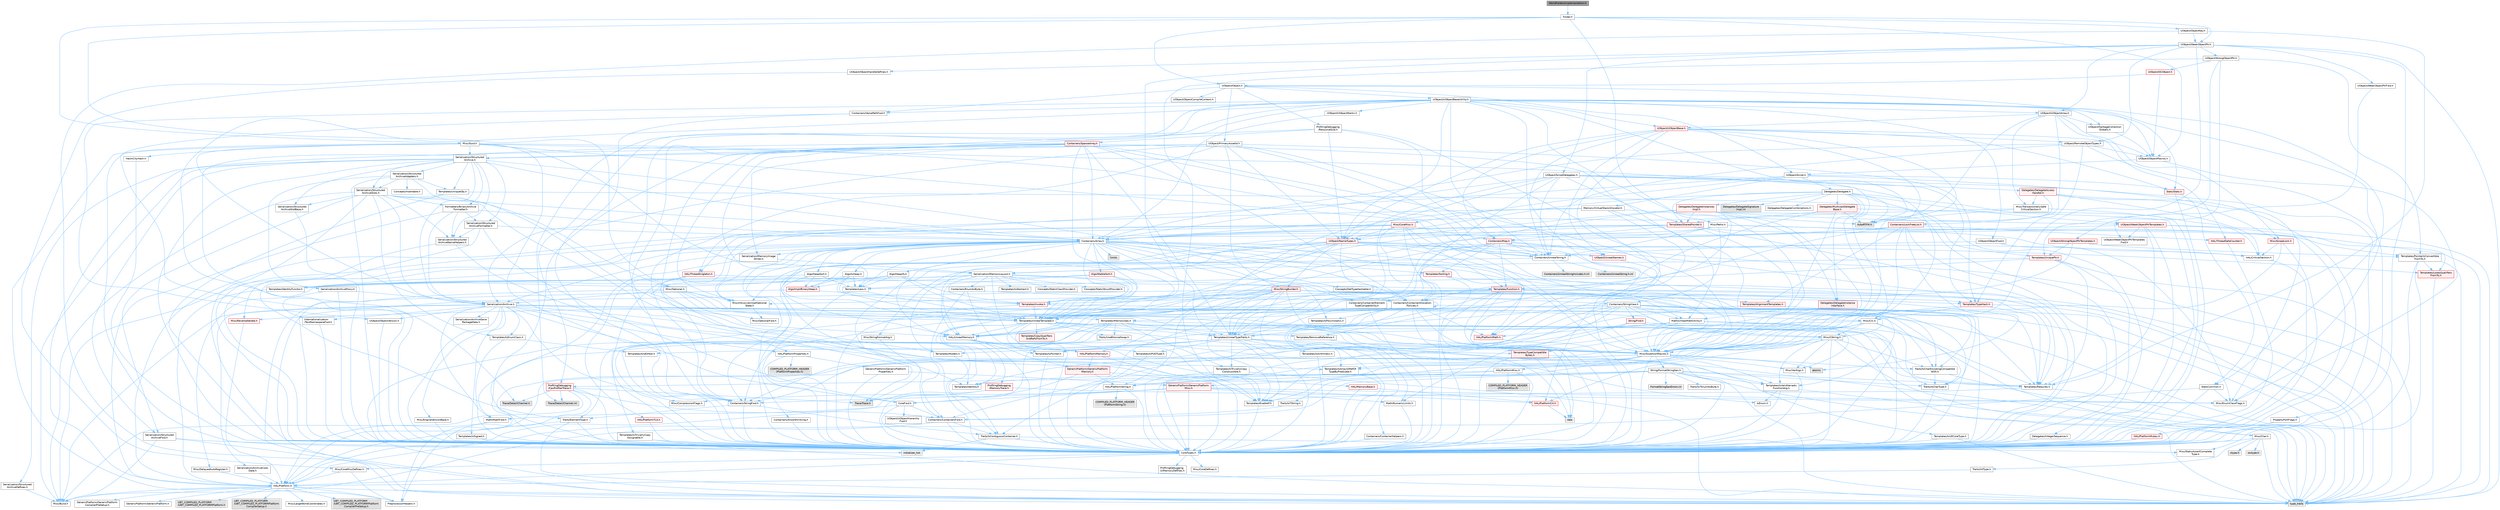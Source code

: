digraph "WorldFoldersImplementation.h"
{
 // INTERACTIVE_SVG=YES
 // LATEX_PDF_SIZE
  bgcolor="transparent";
  edge [fontname=Helvetica,fontsize=10,labelfontname=Helvetica,labelfontsize=10];
  node [fontname=Helvetica,fontsize=10,shape=box,height=0.2,width=0.4];
  Node1 [id="Node000001",label="WorldFoldersImplementation.h",height=0.2,width=0.4,color="gray40", fillcolor="grey60", style="filled", fontcolor="black",tooltip=" "];
  Node1 -> Node2 [id="edge1_Node000001_Node000002",color="steelblue1",style="solid",tooltip=" "];
  Node2 [id="Node000002",label="Folder.h",height=0.2,width=0.4,color="grey40", fillcolor="white", style="filled",URL="$d0/dd2/Folder_8h.html",tooltip=" "];
  Node2 -> Node3 [id="edge2_Node000002_Node000003",color="steelblue1",style="solid",tooltip=" "];
  Node3 [id="Node000003",label="Misc/Guid.h",height=0.2,width=0.4,color="grey40", fillcolor="white", style="filled",URL="$d6/d2a/Guid_8h.html",tooltip=" "];
  Node3 -> Node4 [id="edge3_Node000003_Node000004",color="steelblue1",style="solid",tooltip=" "];
  Node4 [id="Node000004",label="Containers/StringFwd.h",height=0.2,width=0.4,color="grey40", fillcolor="white", style="filled",URL="$df/d37/StringFwd_8h.html",tooltip=" "];
  Node4 -> Node5 [id="edge4_Node000004_Node000005",color="steelblue1",style="solid",tooltip=" "];
  Node5 [id="Node000005",label="CoreTypes.h",height=0.2,width=0.4,color="grey40", fillcolor="white", style="filled",URL="$dc/dec/CoreTypes_8h.html",tooltip=" "];
  Node5 -> Node6 [id="edge5_Node000005_Node000006",color="steelblue1",style="solid",tooltip=" "];
  Node6 [id="Node000006",label="HAL/Platform.h",height=0.2,width=0.4,color="grey40", fillcolor="white", style="filled",URL="$d9/dd0/Platform_8h.html",tooltip=" "];
  Node6 -> Node7 [id="edge6_Node000006_Node000007",color="steelblue1",style="solid",tooltip=" "];
  Node7 [id="Node000007",label="Misc/Build.h",height=0.2,width=0.4,color="grey40", fillcolor="white", style="filled",URL="$d3/dbb/Build_8h.html",tooltip=" "];
  Node6 -> Node8 [id="edge7_Node000006_Node000008",color="steelblue1",style="solid",tooltip=" "];
  Node8 [id="Node000008",label="Misc/LargeWorldCoordinates.h",height=0.2,width=0.4,color="grey40", fillcolor="white", style="filled",URL="$d2/dcb/LargeWorldCoordinates_8h.html",tooltip=" "];
  Node6 -> Node9 [id="edge8_Node000006_Node000009",color="steelblue1",style="solid",tooltip=" "];
  Node9 [id="Node000009",label="type_traits",height=0.2,width=0.4,color="grey60", fillcolor="#E0E0E0", style="filled",tooltip=" "];
  Node6 -> Node10 [id="edge9_Node000006_Node000010",color="steelblue1",style="solid",tooltip=" "];
  Node10 [id="Node000010",label="PreprocessorHelpers.h",height=0.2,width=0.4,color="grey40", fillcolor="white", style="filled",URL="$db/ddb/PreprocessorHelpers_8h.html",tooltip=" "];
  Node6 -> Node11 [id="edge10_Node000006_Node000011",color="steelblue1",style="solid",tooltip=" "];
  Node11 [id="Node000011",label="UBT_COMPILED_PLATFORM\l/UBT_COMPILED_PLATFORMPlatform\lCompilerPreSetup.h",height=0.2,width=0.4,color="grey60", fillcolor="#E0E0E0", style="filled",tooltip=" "];
  Node6 -> Node12 [id="edge11_Node000006_Node000012",color="steelblue1",style="solid",tooltip=" "];
  Node12 [id="Node000012",label="GenericPlatform/GenericPlatform\lCompilerPreSetup.h",height=0.2,width=0.4,color="grey40", fillcolor="white", style="filled",URL="$d9/dc8/GenericPlatformCompilerPreSetup_8h.html",tooltip=" "];
  Node6 -> Node13 [id="edge12_Node000006_Node000013",color="steelblue1",style="solid",tooltip=" "];
  Node13 [id="Node000013",label="GenericPlatform/GenericPlatform.h",height=0.2,width=0.4,color="grey40", fillcolor="white", style="filled",URL="$d6/d84/GenericPlatform_8h.html",tooltip=" "];
  Node6 -> Node14 [id="edge13_Node000006_Node000014",color="steelblue1",style="solid",tooltip=" "];
  Node14 [id="Node000014",label="UBT_COMPILED_PLATFORM\l/UBT_COMPILED_PLATFORMPlatform.h",height=0.2,width=0.4,color="grey60", fillcolor="#E0E0E0", style="filled",tooltip=" "];
  Node6 -> Node15 [id="edge14_Node000006_Node000015",color="steelblue1",style="solid",tooltip=" "];
  Node15 [id="Node000015",label="UBT_COMPILED_PLATFORM\l/UBT_COMPILED_PLATFORMPlatform\lCompilerSetup.h",height=0.2,width=0.4,color="grey60", fillcolor="#E0E0E0", style="filled",tooltip=" "];
  Node5 -> Node16 [id="edge15_Node000005_Node000016",color="steelblue1",style="solid",tooltip=" "];
  Node16 [id="Node000016",label="ProfilingDebugging\l/UMemoryDefines.h",height=0.2,width=0.4,color="grey40", fillcolor="white", style="filled",URL="$d2/da2/UMemoryDefines_8h.html",tooltip=" "];
  Node5 -> Node17 [id="edge16_Node000005_Node000017",color="steelblue1",style="solid",tooltip=" "];
  Node17 [id="Node000017",label="Misc/CoreMiscDefines.h",height=0.2,width=0.4,color="grey40", fillcolor="white", style="filled",URL="$da/d38/CoreMiscDefines_8h.html",tooltip=" "];
  Node17 -> Node6 [id="edge17_Node000017_Node000006",color="steelblue1",style="solid",tooltip=" "];
  Node17 -> Node10 [id="edge18_Node000017_Node000010",color="steelblue1",style="solid",tooltip=" "];
  Node5 -> Node18 [id="edge19_Node000005_Node000018",color="steelblue1",style="solid",tooltip=" "];
  Node18 [id="Node000018",label="Misc/CoreDefines.h",height=0.2,width=0.4,color="grey40", fillcolor="white", style="filled",URL="$d3/dd2/CoreDefines_8h.html",tooltip=" "];
  Node4 -> Node19 [id="edge20_Node000004_Node000019",color="steelblue1",style="solid",tooltip=" "];
  Node19 [id="Node000019",label="Traits/ElementType.h",height=0.2,width=0.4,color="grey40", fillcolor="white", style="filled",URL="$d5/d4f/ElementType_8h.html",tooltip=" "];
  Node19 -> Node6 [id="edge21_Node000019_Node000006",color="steelblue1",style="solid",tooltip=" "];
  Node19 -> Node20 [id="edge22_Node000019_Node000020",color="steelblue1",style="solid",tooltip=" "];
  Node20 [id="Node000020",label="initializer_list",height=0.2,width=0.4,color="grey60", fillcolor="#E0E0E0", style="filled",tooltip=" "];
  Node19 -> Node9 [id="edge23_Node000019_Node000009",color="steelblue1",style="solid",tooltip=" "];
  Node4 -> Node21 [id="edge24_Node000004_Node000021",color="steelblue1",style="solid",tooltip=" "];
  Node21 [id="Node000021",label="Traits/IsContiguousContainer.h",height=0.2,width=0.4,color="grey40", fillcolor="white", style="filled",URL="$d5/d3c/IsContiguousContainer_8h.html",tooltip=" "];
  Node21 -> Node5 [id="edge25_Node000021_Node000005",color="steelblue1",style="solid",tooltip=" "];
  Node21 -> Node22 [id="edge26_Node000021_Node000022",color="steelblue1",style="solid",tooltip=" "];
  Node22 [id="Node000022",label="Misc/StaticAssertComplete\lType.h",height=0.2,width=0.4,color="grey40", fillcolor="white", style="filled",URL="$d5/d4e/StaticAssertCompleteType_8h.html",tooltip=" "];
  Node21 -> Node20 [id="edge27_Node000021_Node000020",color="steelblue1",style="solid",tooltip=" "];
  Node3 -> Node23 [id="edge28_Node000003_Node000023",color="steelblue1",style="solid",tooltip=" "];
  Node23 [id="Node000023",label="Containers/UnrealString.h",height=0.2,width=0.4,color="grey40", fillcolor="white", style="filled",URL="$d5/dba/UnrealString_8h.html",tooltip=" "];
  Node23 -> Node24 [id="edge29_Node000023_Node000024",color="steelblue1",style="solid",tooltip=" "];
  Node24 [id="Node000024",label="Containers/UnrealStringIncludes.h.inl",height=0.2,width=0.4,color="grey60", fillcolor="#E0E0E0", style="filled",tooltip=" "];
  Node23 -> Node25 [id="edge30_Node000023_Node000025",color="steelblue1",style="solid",tooltip=" "];
  Node25 [id="Node000025",label="Containers/UnrealString.h.inl",height=0.2,width=0.4,color="grey60", fillcolor="#E0E0E0", style="filled",tooltip=" "];
  Node23 -> Node26 [id="edge31_Node000023_Node000026",color="steelblue1",style="solid",tooltip=" "];
  Node26 [id="Node000026",label="Misc/StringFormatArg.h",height=0.2,width=0.4,color="grey40", fillcolor="white", style="filled",URL="$d2/d16/StringFormatArg_8h.html",tooltip=" "];
  Node26 -> Node27 [id="edge32_Node000026_Node000027",color="steelblue1",style="solid",tooltip=" "];
  Node27 [id="Node000027",label="Containers/ContainersFwd.h",height=0.2,width=0.4,color="grey40", fillcolor="white", style="filled",URL="$d4/d0a/ContainersFwd_8h.html",tooltip=" "];
  Node27 -> Node6 [id="edge33_Node000027_Node000006",color="steelblue1",style="solid",tooltip=" "];
  Node27 -> Node5 [id="edge34_Node000027_Node000005",color="steelblue1",style="solid",tooltip=" "];
  Node27 -> Node21 [id="edge35_Node000027_Node000021",color="steelblue1",style="solid",tooltip=" "];
  Node3 -> Node5 [id="edge36_Node000003_Node000005",color="steelblue1",style="solid",tooltip=" "];
  Node3 -> Node10 [id="edge37_Node000003_Node000010",color="steelblue1",style="solid",tooltip=" "];
  Node3 -> Node28 [id="edge38_Node000003_Node000028",color="steelblue1",style="solid",tooltip=" "];
  Node28 [id="Node000028",label="Hash/CityHash.h",height=0.2,width=0.4,color="grey40", fillcolor="white", style="filled",URL="$d0/d13/CityHash_8h.html",tooltip=" "];
  Node28 -> Node5 [id="edge39_Node000028_Node000005",color="steelblue1",style="solid",tooltip=" "];
  Node3 -> Node29 [id="edge40_Node000003_Node000029",color="steelblue1",style="solid",tooltip=" "];
  Node29 [id="Node000029",label="Misc/AssertionMacros.h",height=0.2,width=0.4,color="grey40", fillcolor="white", style="filled",URL="$d0/dfa/AssertionMacros_8h.html",tooltip=" "];
  Node29 -> Node5 [id="edge41_Node000029_Node000005",color="steelblue1",style="solid",tooltip=" "];
  Node29 -> Node6 [id="edge42_Node000029_Node000006",color="steelblue1",style="solid",tooltip=" "];
  Node29 -> Node30 [id="edge43_Node000029_Node000030",color="steelblue1",style="solid",tooltip=" "];
  Node30 [id="Node000030",label="HAL/PlatformMisc.h",height=0.2,width=0.4,color="grey40", fillcolor="white", style="filled",URL="$d0/df5/PlatformMisc_8h.html",tooltip=" "];
  Node30 -> Node5 [id="edge44_Node000030_Node000005",color="steelblue1",style="solid",tooltip=" "];
  Node30 -> Node31 [id="edge45_Node000030_Node000031",color="steelblue1",style="solid",tooltip=" "];
  Node31 [id="Node000031",label="GenericPlatform/GenericPlatform\lMisc.h",height=0.2,width=0.4,color="red", fillcolor="#FFF0F0", style="filled",URL="$db/d9a/GenericPlatformMisc_8h.html",tooltip=" "];
  Node31 -> Node4 [id="edge46_Node000031_Node000004",color="steelblue1",style="solid",tooltip=" "];
  Node31 -> Node32 [id="edge47_Node000031_Node000032",color="steelblue1",style="solid",tooltip=" "];
  Node32 [id="Node000032",label="CoreFwd.h",height=0.2,width=0.4,color="grey40", fillcolor="white", style="filled",URL="$d1/d1e/CoreFwd_8h.html",tooltip=" "];
  Node32 -> Node5 [id="edge48_Node000032_Node000005",color="steelblue1",style="solid",tooltip=" "];
  Node32 -> Node27 [id="edge49_Node000032_Node000027",color="steelblue1",style="solid",tooltip=" "];
  Node32 -> Node33 [id="edge50_Node000032_Node000033",color="steelblue1",style="solid",tooltip=" "];
  Node33 [id="Node000033",label="Math/MathFwd.h",height=0.2,width=0.4,color="grey40", fillcolor="white", style="filled",URL="$d2/d10/MathFwd_8h.html",tooltip=" "];
  Node33 -> Node6 [id="edge51_Node000033_Node000006",color="steelblue1",style="solid",tooltip=" "];
  Node32 -> Node34 [id="edge52_Node000032_Node000034",color="steelblue1",style="solid",tooltip=" "];
  Node34 [id="Node000034",label="UObject/UObjectHierarchy\lFwd.h",height=0.2,width=0.4,color="grey40", fillcolor="white", style="filled",URL="$d3/d13/UObjectHierarchyFwd_8h.html",tooltip=" "];
  Node31 -> Node5 [id="edge53_Node000031_Node000005",color="steelblue1",style="solid",tooltip=" "];
  Node31 -> Node36 [id="edge54_Node000031_Node000036",color="steelblue1",style="solid",tooltip=" "];
  Node36 [id="Node000036",label="HAL/PlatformCrt.h",height=0.2,width=0.4,color="red", fillcolor="#FFF0F0", style="filled",URL="$d8/d75/PlatformCrt_8h.html",tooltip=" "];
  Node36 -> Node37 [id="edge55_Node000036_Node000037",color="steelblue1",style="solid",tooltip=" "];
  Node37 [id="Node000037",label="new",height=0.2,width=0.4,color="grey60", fillcolor="#E0E0E0", style="filled",tooltip=" "];
  Node31 -> Node46 [id="edge56_Node000031_Node000046",color="steelblue1",style="solid",tooltip=" "];
  Node46 [id="Node000046",label="Math/NumericLimits.h",height=0.2,width=0.4,color="grey40", fillcolor="white", style="filled",URL="$df/d1b/NumericLimits_8h.html",tooltip=" "];
  Node46 -> Node5 [id="edge57_Node000046_Node000005",color="steelblue1",style="solid",tooltip=" "];
  Node31 -> Node47 [id="edge58_Node000031_Node000047",color="steelblue1",style="solid",tooltip=" "];
  Node47 [id="Node000047",label="Misc/CompressionFlags.h",height=0.2,width=0.4,color="grey40", fillcolor="white", style="filled",URL="$d9/d76/CompressionFlags_8h.html",tooltip=" "];
  Node31 -> Node48 [id="edge59_Node000031_Node000048",color="steelblue1",style="solid",tooltip=" "];
  Node48 [id="Node000048",label="Misc/EnumClassFlags.h",height=0.2,width=0.4,color="grey40", fillcolor="white", style="filled",URL="$d8/de7/EnumClassFlags_8h.html",tooltip=" "];
  Node30 -> Node51 [id="edge60_Node000030_Node000051",color="steelblue1",style="solid",tooltip=" "];
  Node51 [id="Node000051",label="COMPILED_PLATFORM_HEADER\l(PlatformMisc.h)",height=0.2,width=0.4,color="grey60", fillcolor="#E0E0E0", style="filled",tooltip=" "];
  Node30 -> Node52 [id="edge61_Node000030_Node000052",color="steelblue1",style="solid",tooltip=" "];
  Node52 [id="Node000052",label="ProfilingDebugging\l/CpuProfilerTrace.h",height=0.2,width=0.4,color="red", fillcolor="#FFF0F0", style="filled",URL="$da/dcb/CpuProfilerTrace_8h.html",tooltip=" "];
  Node52 -> Node5 [id="edge62_Node000052_Node000005",color="steelblue1",style="solid",tooltip=" "];
  Node52 -> Node27 [id="edge63_Node000052_Node000027",color="steelblue1",style="solid",tooltip=" "];
  Node52 -> Node10 [id="edge64_Node000052_Node000010",color="steelblue1",style="solid",tooltip=" "];
  Node52 -> Node7 [id="edge65_Node000052_Node000007",color="steelblue1",style="solid",tooltip=" "];
  Node52 -> Node57 [id="edge66_Node000052_Node000057",color="steelblue1",style="solid",tooltip=" "];
  Node57 [id="Node000057",label="Trace/Detail/Channel.h",height=0.2,width=0.4,color="grey60", fillcolor="#E0E0E0", style="filled",tooltip=" "];
  Node52 -> Node58 [id="edge67_Node000052_Node000058",color="steelblue1",style="solid",tooltip=" "];
  Node58 [id="Node000058",label="Trace/Detail/Channel.inl",height=0.2,width=0.4,color="grey60", fillcolor="#E0E0E0", style="filled",tooltip=" "];
  Node52 -> Node59 [id="edge68_Node000052_Node000059",color="steelblue1",style="solid",tooltip=" "];
  Node59 [id="Node000059",label="Trace/Trace.h",height=0.2,width=0.4,color="grey60", fillcolor="#E0E0E0", style="filled",tooltip=" "];
  Node29 -> Node10 [id="edge69_Node000029_Node000010",color="steelblue1",style="solid",tooltip=" "];
  Node29 -> Node60 [id="edge70_Node000029_Node000060",color="steelblue1",style="solid",tooltip=" "];
  Node60 [id="Node000060",label="Templates/EnableIf.h",height=0.2,width=0.4,color="grey40", fillcolor="white", style="filled",URL="$d7/d60/EnableIf_8h.html",tooltip=" "];
  Node60 -> Node5 [id="edge71_Node000060_Node000005",color="steelblue1",style="solid",tooltip=" "];
  Node29 -> Node61 [id="edge72_Node000029_Node000061",color="steelblue1",style="solid",tooltip=" "];
  Node61 [id="Node000061",label="Templates/IsArrayOrRefOf\lTypeByPredicate.h",height=0.2,width=0.4,color="grey40", fillcolor="white", style="filled",URL="$d6/da1/IsArrayOrRefOfTypeByPredicate_8h.html",tooltip=" "];
  Node61 -> Node5 [id="edge73_Node000061_Node000005",color="steelblue1",style="solid",tooltip=" "];
  Node29 -> Node62 [id="edge74_Node000029_Node000062",color="steelblue1",style="solid",tooltip=" "];
  Node62 [id="Node000062",label="Templates/IsValidVariadic\lFunctionArg.h",height=0.2,width=0.4,color="grey40", fillcolor="white", style="filled",URL="$d0/dc8/IsValidVariadicFunctionArg_8h.html",tooltip=" "];
  Node62 -> Node5 [id="edge75_Node000062_Node000005",color="steelblue1",style="solid",tooltip=" "];
  Node62 -> Node63 [id="edge76_Node000062_Node000063",color="steelblue1",style="solid",tooltip=" "];
  Node63 [id="Node000063",label="IsEnum.h",height=0.2,width=0.4,color="grey40", fillcolor="white", style="filled",URL="$d4/de5/IsEnum_8h.html",tooltip=" "];
  Node62 -> Node9 [id="edge77_Node000062_Node000009",color="steelblue1",style="solid",tooltip=" "];
  Node29 -> Node64 [id="edge78_Node000029_Node000064",color="steelblue1",style="solid",tooltip=" "];
  Node64 [id="Node000064",label="Traits/IsCharEncodingCompatible\lWith.h",height=0.2,width=0.4,color="grey40", fillcolor="white", style="filled",URL="$df/dd1/IsCharEncodingCompatibleWith_8h.html",tooltip=" "];
  Node64 -> Node9 [id="edge79_Node000064_Node000009",color="steelblue1",style="solid",tooltip=" "];
  Node64 -> Node65 [id="edge80_Node000064_Node000065",color="steelblue1",style="solid",tooltip=" "];
  Node65 [id="Node000065",label="Traits/IsCharType.h",height=0.2,width=0.4,color="grey40", fillcolor="white", style="filled",URL="$db/d51/IsCharType_8h.html",tooltip=" "];
  Node65 -> Node5 [id="edge81_Node000065_Node000005",color="steelblue1",style="solid",tooltip=" "];
  Node29 -> Node66 [id="edge82_Node000029_Node000066",color="steelblue1",style="solid",tooltip=" "];
  Node66 [id="Node000066",label="Misc/VarArgs.h",height=0.2,width=0.4,color="grey40", fillcolor="white", style="filled",URL="$d5/d6f/VarArgs_8h.html",tooltip=" "];
  Node66 -> Node5 [id="edge83_Node000066_Node000005",color="steelblue1",style="solid",tooltip=" "];
  Node29 -> Node67 [id="edge84_Node000029_Node000067",color="steelblue1",style="solid",tooltip=" "];
  Node67 [id="Node000067",label="String/FormatStringSan.h",height=0.2,width=0.4,color="grey40", fillcolor="white", style="filled",URL="$d3/d8b/FormatStringSan_8h.html",tooltip=" "];
  Node67 -> Node9 [id="edge85_Node000067_Node000009",color="steelblue1",style="solid",tooltip=" "];
  Node67 -> Node5 [id="edge86_Node000067_Node000005",color="steelblue1",style="solid",tooltip=" "];
  Node67 -> Node68 [id="edge87_Node000067_Node000068",color="steelblue1",style="solid",tooltip=" "];
  Node68 [id="Node000068",label="Templates/Requires.h",height=0.2,width=0.4,color="grey40", fillcolor="white", style="filled",URL="$dc/d96/Requires_8h.html",tooltip=" "];
  Node68 -> Node60 [id="edge88_Node000068_Node000060",color="steelblue1",style="solid",tooltip=" "];
  Node68 -> Node9 [id="edge89_Node000068_Node000009",color="steelblue1",style="solid",tooltip=" "];
  Node67 -> Node69 [id="edge90_Node000067_Node000069",color="steelblue1",style="solid",tooltip=" "];
  Node69 [id="Node000069",label="Templates/Identity.h",height=0.2,width=0.4,color="grey40", fillcolor="white", style="filled",URL="$d0/dd5/Identity_8h.html",tooltip=" "];
  Node67 -> Node62 [id="edge91_Node000067_Node000062",color="steelblue1",style="solid",tooltip=" "];
  Node67 -> Node65 [id="edge92_Node000067_Node000065",color="steelblue1",style="solid",tooltip=" "];
  Node67 -> Node70 [id="edge93_Node000067_Node000070",color="steelblue1",style="solid",tooltip=" "];
  Node70 [id="Node000070",label="Traits/IsTEnumAsByte.h",height=0.2,width=0.4,color="grey40", fillcolor="white", style="filled",URL="$d1/de6/IsTEnumAsByte_8h.html",tooltip=" "];
  Node67 -> Node71 [id="edge94_Node000067_Node000071",color="steelblue1",style="solid",tooltip=" "];
  Node71 [id="Node000071",label="Traits/IsTString.h",height=0.2,width=0.4,color="grey40", fillcolor="white", style="filled",URL="$d0/df8/IsTString_8h.html",tooltip=" "];
  Node71 -> Node27 [id="edge95_Node000071_Node000027",color="steelblue1",style="solid",tooltip=" "];
  Node67 -> Node27 [id="edge96_Node000067_Node000027",color="steelblue1",style="solid",tooltip=" "];
  Node67 -> Node72 [id="edge97_Node000067_Node000072",color="steelblue1",style="solid",tooltip=" "];
  Node72 [id="Node000072",label="FormatStringSanErrors.inl",height=0.2,width=0.4,color="grey60", fillcolor="#E0E0E0", style="filled",tooltip=" "];
  Node29 -> Node73 [id="edge98_Node000029_Node000073",color="steelblue1",style="solid",tooltip=" "];
  Node73 [id="Node000073",label="atomic",height=0.2,width=0.4,color="grey60", fillcolor="#E0E0E0", style="filled",tooltip=" "];
  Node3 -> Node74 [id="edge99_Node000003_Node000074",color="steelblue1",style="solid",tooltip=" "];
  Node74 [id="Node000074",label="Misc/Crc.h",height=0.2,width=0.4,color="grey40", fillcolor="white", style="filled",URL="$d4/dd2/Crc_8h.html",tooltip=" "];
  Node74 -> Node5 [id="edge100_Node000074_Node000005",color="steelblue1",style="solid",tooltip=" "];
  Node74 -> Node75 [id="edge101_Node000074_Node000075",color="steelblue1",style="solid",tooltip=" "];
  Node75 [id="Node000075",label="HAL/PlatformString.h",height=0.2,width=0.4,color="grey40", fillcolor="white", style="filled",URL="$db/db5/PlatformString_8h.html",tooltip=" "];
  Node75 -> Node5 [id="edge102_Node000075_Node000005",color="steelblue1",style="solid",tooltip=" "];
  Node75 -> Node76 [id="edge103_Node000075_Node000076",color="steelblue1",style="solid",tooltip=" "];
  Node76 [id="Node000076",label="COMPILED_PLATFORM_HEADER\l(PlatformString.h)",height=0.2,width=0.4,color="grey60", fillcolor="#E0E0E0", style="filled",tooltip=" "];
  Node74 -> Node29 [id="edge104_Node000074_Node000029",color="steelblue1",style="solid",tooltip=" "];
  Node74 -> Node77 [id="edge105_Node000074_Node000077",color="steelblue1",style="solid",tooltip=" "];
  Node77 [id="Node000077",label="Misc/CString.h",height=0.2,width=0.4,color="grey40", fillcolor="white", style="filled",URL="$d2/d49/CString_8h.html",tooltip=" "];
  Node77 -> Node5 [id="edge106_Node000077_Node000005",color="steelblue1",style="solid",tooltip=" "];
  Node77 -> Node36 [id="edge107_Node000077_Node000036",color="steelblue1",style="solid",tooltip=" "];
  Node77 -> Node75 [id="edge108_Node000077_Node000075",color="steelblue1",style="solid",tooltip=" "];
  Node77 -> Node29 [id="edge109_Node000077_Node000029",color="steelblue1",style="solid",tooltip=" "];
  Node77 -> Node78 [id="edge110_Node000077_Node000078",color="steelblue1",style="solid",tooltip=" "];
  Node78 [id="Node000078",label="Misc/Char.h",height=0.2,width=0.4,color="grey40", fillcolor="white", style="filled",URL="$d0/d58/Char_8h.html",tooltip=" "];
  Node78 -> Node5 [id="edge111_Node000078_Node000005",color="steelblue1",style="solid",tooltip=" "];
  Node78 -> Node79 [id="edge112_Node000078_Node000079",color="steelblue1",style="solid",tooltip=" "];
  Node79 [id="Node000079",label="Traits/IntType.h",height=0.2,width=0.4,color="grey40", fillcolor="white", style="filled",URL="$d7/deb/IntType_8h.html",tooltip=" "];
  Node79 -> Node6 [id="edge113_Node000079_Node000006",color="steelblue1",style="solid",tooltip=" "];
  Node78 -> Node80 [id="edge114_Node000078_Node000080",color="steelblue1",style="solid",tooltip=" "];
  Node80 [id="Node000080",label="ctype.h",height=0.2,width=0.4,color="grey60", fillcolor="#E0E0E0", style="filled",tooltip=" "];
  Node78 -> Node81 [id="edge115_Node000078_Node000081",color="steelblue1",style="solid",tooltip=" "];
  Node81 [id="Node000081",label="wctype.h",height=0.2,width=0.4,color="grey60", fillcolor="#E0E0E0", style="filled",tooltip=" "];
  Node78 -> Node9 [id="edge116_Node000078_Node000009",color="steelblue1",style="solid",tooltip=" "];
  Node77 -> Node66 [id="edge117_Node000077_Node000066",color="steelblue1",style="solid",tooltip=" "];
  Node77 -> Node61 [id="edge118_Node000077_Node000061",color="steelblue1",style="solid",tooltip=" "];
  Node77 -> Node62 [id="edge119_Node000077_Node000062",color="steelblue1",style="solid",tooltip=" "];
  Node77 -> Node64 [id="edge120_Node000077_Node000064",color="steelblue1",style="solid",tooltip=" "];
  Node74 -> Node78 [id="edge121_Node000074_Node000078",color="steelblue1",style="solid",tooltip=" "];
  Node74 -> Node82 [id="edge122_Node000074_Node000082",color="steelblue1",style="solid",tooltip=" "];
  Node82 [id="Node000082",label="Templates/UnrealTypeTraits.h",height=0.2,width=0.4,color="grey40", fillcolor="white", style="filled",URL="$d2/d2d/UnrealTypeTraits_8h.html",tooltip=" "];
  Node82 -> Node5 [id="edge123_Node000082_Node000005",color="steelblue1",style="solid",tooltip=" "];
  Node82 -> Node83 [id="edge124_Node000082_Node000083",color="steelblue1",style="solid",tooltip=" "];
  Node83 [id="Node000083",label="Templates/IsPointer.h",height=0.2,width=0.4,color="grey40", fillcolor="white", style="filled",URL="$d7/d05/IsPointer_8h.html",tooltip=" "];
  Node83 -> Node5 [id="edge125_Node000083_Node000005",color="steelblue1",style="solid",tooltip=" "];
  Node82 -> Node29 [id="edge126_Node000082_Node000029",color="steelblue1",style="solid",tooltip=" "];
  Node82 -> Node84 [id="edge127_Node000082_Node000084",color="steelblue1",style="solid",tooltip=" "];
  Node84 [id="Node000084",label="Templates/AndOrNot.h",height=0.2,width=0.4,color="grey40", fillcolor="white", style="filled",URL="$db/d0a/AndOrNot_8h.html",tooltip=" "];
  Node84 -> Node5 [id="edge128_Node000084_Node000005",color="steelblue1",style="solid",tooltip=" "];
  Node82 -> Node60 [id="edge129_Node000082_Node000060",color="steelblue1",style="solid",tooltip=" "];
  Node82 -> Node85 [id="edge130_Node000082_Node000085",color="steelblue1",style="solid",tooltip=" "];
  Node85 [id="Node000085",label="Templates/IsArithmetic.h",height=0.2,width=0.4,color="grey40", fillcolor="white", style="filled",URL="$d2/d5d/IsArithmetic_8h.html",tooltip=" "];
  Node85 -> Node5 [id="edge131_Node000085_Node000005",color="steelblue1",style="solid",tooltip=" "];
  Node82 -> Node63 [id="edge132_Node000082_Node000063",color="steelblue1",style="solid",tooltip=" "];
  Node82 -> Node86 [id="edge133_Node000082_Node000086",color="steelblue1",style="solid",tooltip=" "];
  Node86 [id="Node000086",label="Templates/Models.h",height=0.2,width=0.4,color="grey40", fillcolor="white", style="filled",URL="$d3/d0c/Models_8h.html",tooltip=" "];
  Node86 -> Node69 [id="edge134_Node000086_Node000069",color="steelblue1",style="solid",tooltip=" "];
  Node82 -> Node87 [id="edge135_Node000082_Node000087",color="steelblue1",style="solid",tooltip=" "];
  Node87 [id="Node000087",label="Templates/IsPODType.h",height=0.2,width=0.4,color="grey40", fillcolor="white", style="filled",URL="$d7/db1/IsPODType_8h.html",tooltip=" "];
  Node87 -> Node5 [id="edge136_Node000087_Node000005",color="steelblue1",style="solid",tooltip=" "];
  Node82 -> Node88 [id="edge137_Node000082_Node000088",color="steelblue1",style="solid",tooltip=" "];
  Node88 [id="Node000088",label="Templates/IsUECoreType.h",height=0.2,width=0.4,color="grey40", fillcolor="white", style="filled",URL="$d1/db8/IsUECoreType_8h.html",tooltip=" "];
  Node88 -> Node5 [id="edge138_Node000088_Node000005",color="steelblue1",style="solid",tooltip=" "];
  Node88 -> Node9 [id="edge139_Node000088_Node000009",color="steelblue1",style="solid",tooltip=" "];
  Node82 -> Node89 [id="edge140_Node000082_Node000089",color="steelblue1",style="solid",tooltip=" "];
  Node89 [id="Node000089",label="Templates/IsTriviallyCopy\lConstructible.h",height=0.2,width=0.4,color="grey40", fillcolor="white", style="filled",URL="$d3/d78/IsTriviallyCopyConstructible_8h.html",tooltip=" "];
  Node89 -> Node5 [id="edge141_Node000089_Node000005",color="steelblue1",style="solid",tooltip=" "];
  Node89 -> Node9 [id="edge142_Node000089_Node000009",color="steelblue1",style="solid",tooltip=" "];
  Node74 -> Node65 [id="edge143_Node000074_Node000065",color="steelblue1",style="solid",tooltip=" "];
  Node3 -> Node90 [id="edge144_Node000003_Node000090",color="steelblue1",style="solid",tooltip=" "];
  Node90 [id="Node000090",label="Serialization/Archive.h",height=0.2,width=0.4,color="grey40", fillcolor="white", style="filled",URL="$d7/d3b/Archive_8h.html",tooltip=" "];
  Node90 -> Node32 [id="edge145_Node000090_Node000032",color="steelblue1",style="solid",tooltip=" "];
  Node90 -> Node5 [id="edge146_Node000090_Node000005",color="steelblue1",style="solid",tooltip=" "];
  Node90 -> Node91 [id="edge147_Node000090_Node000091",color="steelblue1",style="solid",tooltip=" "];
  Node91 [id="Node000091",label="HAL/PlatformProperties.h",height=0.2,width=0.4,color="grey40", fillcolor="white", style="filled",URL="$d9/db0/PlatformProperties_8h.html",tooltip=" "];
  Node91 -> Node5 [id="edge148_Node000091_Node000005",color="steelblue1",style="solid",tooltip=" "];
  Node91 -> Node92 [id="edge149_Node000091_Node000092",color="steelblue1",style="solid",tooltip=" "];
  Node92 [id="Node000092",label="GenericPlatform/GenericPlatform\lProperties.h",height=0.2,width=0.4,color="grey40", fillcolor="white", style="filled",URL="$d2/dcd/GenericPlatformProperties_8h.html",tooltip=" "];
  Node92 -> Node5 [id="edge150_Node000092_Node000005",color="steelblue1",style="solid",tooltip=" "];
  Node92 -> Node31 [id="edge151_Node000092_Node000031",color="steelblue1",style="solid",tooltip=" "];
  Node91 -> Node93 [id="edge152_Node000091_Node000093",color="steelblue1",style="solid",tooltip=" "];
  Node93 [id="Node000093",label="COMPILED_PLATFORM_HEADER\l(PlatformProperties.h)",height=0.2,width=0.4,color="grey60", fillcolor="#E0E0E0", style="filled",tooltip=" "];
  Node90 -> Node94 [id="edge153_Node000090_Node000094",color="steelblue1",style="solid",tooltip=" "];
  Node94 [id="Node000094",label="Internationalization\l/TextNamespaceFwd.h",height=0.2,width=0.4,color="grey40", fillcolor="white", style="filled",URL="$d8/d97/TextNamespaceFwd_8h.html",tooltip=" "];
  Node94 -> Node5 [id="edge154_Node000094_Node000005",color="steelblue1",style="solid",tooltip=" "];
  Node90 -> Node33 [id="edge155_Node000090_Node000033",color="steelblue1",style="solid",tooltip=" "];
  Node90 -> Node29 [id="edge156_Node000090_Node000029",color="steelblue1",style="solid",tooltip=" "];
  Node90 -> Node7 [id="edge157_Node000090_Node000007",color="steelblue1",style="solid",tooltip=" "];
  Node90 -> Node47 [id="edge158_Node000090_Node000047",color="steelblue1",style="solid",tooltip=" "];
  Node90 -> Node95 [id="edge159_Node000090_Node000095",color="steelblue1",style="solid",tooltip=" "];
  Node95 [id="Node000095",label="Misc/EngineVersionBase.h",height=0.2,width=0.4,color="grey40", fillcolor="white", style="filled",URL="$d5/d2b/EngineVersionBase_8h.html",tooltip=" "];
  Node95 -> Node5 [id="edge160_Node000095_Node000005",color="steelblue1",style="solid",tooltip=" "];
  Node90 -> Node66 [id="edge161_Node000090_Node000066",color="steelblue1",style="solid",tooltip=" "];
  Node90 -> Node96 [id="edge162_Node000090_Node000096",color="steelblue1",style="solid",tooltip=" "];
  Node96 [id="Node000096",label="Serialization/ArchiveCook\lData.h",height=0.2,width=0.4,color="grey40", fillcolor="white", style="filled",URL="$dc/db6/ArchiveCookData_8h.html",tooltip=" "];
  Node96 -> Node6 [id="edge163_Node000096_Node000006",color="steelblue1",style="solid",tooltip=" "];
  Node90 -> Node97 [id="edge164_Node000090_Node000097",color="steelblue1",style="solid",tooltip=" "];
  Node97 [id="Node000097",label="Serialization/ArchiveSave\lPackageData.h",height=0.2,width=0.4,color="grey40", fillcolor="white", style="filled",URL="$d1/d37/ArchiveSavePackageData_8h.html",tooltip=" "];
  Node90 -> Node60 [id="edge165_Node000090_Node000060",color="steelblue1",style="solid",tooltip=" "];
  Node90 -> Node61 [id="edge166_Node000090_Node000061",color="steelblue1",style="solid",tooltip=" "];
  Node90 -> Node98 [id="edge167_Node000090_Node000098",color="steelblue1",style="solid",tooltip=" "];
  Node98 [id="Node000098",label="Templates/IsEnumClass.h",height=0.2,width=0.4,color="grey40", fillcolor="white", style="filled",URL="$d7/d15/IsEnumClass_8h.html",tooltip=" "];
  Node98 -> Node5 [id="edge168_Node000098_Node000005",color="steelblue1",style="solid",tooltip=" "];
  Node98 -> Node84 [id="edge169_Node000098_Node000084",color="steelblue1",style="solid",tooltip=" "];
  Node90 -> Node99 [id="edge170_Node000090_Node000099",color="steelblue1",style="solid",tooltip=" "];
  Node99 [id="Node000099",label="Templates/IsSigned.h",height=0.2,width=0.4,color="grey40", fillcolor="white", style="filled",URL="$d8/dd8/IsSigned_8h.html",tooltip=" "];
  Node99 -> Node5 [id="edge171_Node000099_Node000005",color="steelblue1",style="solid",tooltip=" "];
  Node90 -> Node62 [id="edge172_Node000090_Node000062",color="steelblue1",style="solid",tooltip=" "];
  Node90 -> Node100 [id="edge173_Node000090_Node000100",color="steelblue1",style="solid",tooltip=" "];
  Node100 [id="Node000100",label="Templates/UnrealTemplate.h",height=0.2,width=0.4,color="grey40", fillcolor="white", style="filled",URL="$d4/d24/UnrealTemplate_8h.html",tooltip=" "];
  Node100 -> Node5 [id="edge174_Node000100_Node000005",color="steelblue1",style="solid",tooltip=" "];
  Node100 -> Node83 [id="edge175_Node000100_Node000083",color="steelblue1",style="solid",tooltip=" "];
  Node100 -> Node101 [id="edge176_Node000100_Node000101",color="steelblue1",style="solid",tooltip=" "];
  Node101 [id="Node000101",label="HAL/UnrealMemory.h",height=0.2,width=0.4,color="grey40", fillcolor="white", style="filled",URL="$d9/d96/UnrealMemory_8h.html",tooltip=" "];
  Node101 -> Node5 [id="edge177_Node000101_Node000005",color="steelblue1",style="solid",tooltip=" "];
  Node101 -> Node102 [id="edge178_Node000101_Node000102",color="steelblue1",style="solid",tooltip=" "];
  Node102 [id="Node000102",label="GenericPlatform/GenericPlatform\lMemory.h",height=0.2,width=0.4,color="red", fillcolor="#FFF0F0", style="filled",URL="$dd/d22/GenericPlatformMemory_8h.html",tooltip=" "];
  Node102 -> Node32 [id="edge179_Node000102_Node000032",color="steelblue1",style="solid",tooltip=" "];
  Node102 -> Node5 [id="edge180_Node000102_Node000005",color="steelblue1",style="solid",tooltip=" "];
  Node102 -> Node75 [id="edge181_Node000102_Node000075",color="steelblue1",style="solid",tooltip=" "];
  Node101 -> Node103 [id="edge182_Node000101_Node000103",color="steelblue1",style="solid",tooltip=" "];
  Node103 [id="Node000103",label="HAL/MemoryBase.h",height=0.2,width=0.4,color="red", fillcolor="#FFF0F0", style="filled",URL="$d6/d9f/MemoryBase_8h.html",tooltip=" "];
  Node103 -> Node5 [id="edge183_Node000103_Node000005",color="steelblue1",style="solid",tooltip=" "];
  Node103 -> Node36 [id="edge184_Node000103_Node000036",color="steelblue1",style="solid",tooltip=" "];
  Node101 -> Node113 [id="edge185_Node000101_Node000113",color="steelblue1",style="solid",tooltip=" "];
  Node113 [id="Node000113",label="HAL/PlatformMemory.h",height=0.2,width=0.4,color="red", fillcolor="#FFF0F0", style="filled",URL="$de/d68/PlatformMemory_8h.html",tooltip=" "];
  Node113 -> Node5 [id="edge186_Node000113_Node000005",color="steelblue1",style="solid",tooltip=" "];
  Node113 -> Node102 [id="edge187_Node000113_Node000102",color="steelblue1",style="solid",tooltip=" "];
  Node101 -> Node115 [id="edge188_Node000101_Node000115",color="steelblue1",style="solid",tooltip=" "];
  Node115 [id="Node000115",label="ProfilingDebugging\l/MemoryTrace.h",height=0.2,width=0.4,color="red", fillcolor="#FFF0F0", style="filled",URL="$da/dd7/MemoryTrace_8h.html",tooltip=" "];
  Node115 -> Node6 [id="edge189_Node000115_Node000006",color="steelblue1",style="solid",tooltip=" "];
  Node115 -> Node48 [id="edge190_Node000115_Node000048",color="steelblue1",style="solid",tooltip=" "];
  Node115 -> Node59 [id="edge191_Node000115_Node000059",color="steelblue1",style="solid",tooltip=" "];
  Node101 -> Node83 [id="edge192_Node000101_Node000083",color="steelblue1",style="solid",tooltip=" "];
  Node100 -> Node116 [id="edge193_Node000100_Node000116",color="steelblue1",style="solid",tooltip=" "];
  Node116 [id="Node000116",label="Templates/CopyQualifiers\lAndRefsFromTo.h",height=0.2,width=0.4,color="red", fillcolor="#FFF0F0", style="filled",URL="$d3/db3/CopyQualifiersAndRefsFromTo_8h.html",tooltip=" "];
  Node100 -> Node82 [id="edge194_Node000100_Node000082",color="steelblue1",style="solid",tooltip=" "];
  Node100 -> Node118 [id="edge195_Node000100_Node000118",color="steelblue1",style="solid",tooltip=" "];
  Node118 [id="Node000118",label="Templates/RemoveReference.h",height=0.2,width=0.4,color="grey40", fillcolor="white", style="filled",URL="$da/dbe/RemoveReference_8h.html",tooltip=" "];
  Node118 -> Node5 [id="edge196_Node000118_Node000005",color="steelblue1",style="solid",tooltip=" "];
  Node100 -> Node68 [id="edge197_Node000100_Node000068",color="steelblue1",style="solid",tooltip=" "];
  Node100 -> Node119 [id="edge198_Node000100_Node000119",color="steelblue1",style="solid",tooltip=" "];
  Node119 [id="Node000119",label="Templates/TypeCompatible\lBytes.h",height=0.2,width=0.4,color="red", fillcolor="#FFF0F0", style="filled",URL="$df/d0a/TypeCompatibleBytes_8h.html",tooltip=" "];
  Node119 -> Node5 [id="edge199_Node000119_Node000005",color="steelblue1",style="solid",tooltip=" "];
  Node119 -> Node37 [id="edge200_Node000119_Node000037",color="steelblue1",style="solid",tooltip=" "];
  Node119 -> Node9 [id="edge201_Node000119_Node000009",color="steelblue1",style="solid",tooltip=" "];
  Node100 -> Node69 [id="edge202_Node000100_Node000069",color="steelblue1",style="solid",tooltip=" "];
  Node100 -> Node21 [id="edge203_Node000100_Node000021",color="steelblue1",style="solid",tooltip=" "];
  Node100 -> Node120 [id="edge204_Node000100_Node000120",color="steelblue1",style="solid",tooltip=" "];
  Node120 [id="Node000120",label="Traits/UseBitwiseSwap.h",height=0.2,width=0.4,color="grey40", fillcolor="white", style="filled",URL="$db/df3/UseBitwiseSwap_8h.html",tooltip=" "];
  Node120 -> Node5 [id="edge205_Node000120_Node000005",color="steelblue1",style="solid",tooltip=" "];
  Node120 -> Node9 [id="edge206_Node000120_Node000009",color="steelblue1",style="solid",tooltip=" "];
  Node100 -> Node9 [id="edge207_Node000100_Node000009",color="steelblue1",style="solid",tooltip=" "];
  Node90 -> Node64 [id="edge208_Node000090_Node000064",color="steelblue1",style="solid",tooltip=" "];
  Node90 -> Node121 [id="edge209_Node000090_Node000121",color="steelblue1",style="solid",tooltip=" "];
  Node121 [id="Node000121",label="UObject/ObjectVersion.h",height=0.2,width=0.4,color="grey40", fillcolor="white", style="filled",URL="$da/d63/ObjectVersion_8h.html",tooltip=" "];
  Node121 -> Node5 [id="edge210_Node000121_Node000005",color="steelblue1",style="solid",tooltip=" "];
  Node3 -> Node122 [id="edge211_Node000003_Node000122",color="steelblue1",style="solid",tooltip=" "];
  Node122 [id="Node000122",label="Serialization/MemoryLayout.h",height=0.2,width=0.4,color="grey40", fillcolor="white", style="filled",URL="$d7/d66/MemoryLayout_8h.html",tooltip=" "];
  Node122 -> Node123 [id="edge212_Node000122_Node000123",color="steelblue1",style="solid",tooltip=" "];
  Node123 [id="Node000123",label="Concepts/StaticClassProvider.h",height=0.2,width=0.4,color="grey40", fillcolor="white", style="filled",URL="$dd/d83/StaticClassProvider_8h.html",tooltip=" "];
  Node122 -> Node124 [id="edge213_Node000122_Node000124",color="steelblue1",style="solid",tooltip=" "];
  Node124 [id="Node000124",label="Concepts/StaticStructProvider.h",height=0.2,width=0.4,color="grey40", fillcolor="white", style="filled",URL="$d5/d77/StaticStructProvider_8h.html",tooltip=" "];
  Node122 -> Node125 [id="edge214_Node000122_Node000125",color="steelblue1",style="solid",tooltip=" "];
  Node125 [id="Node000125",label="Containers/EnumAsByte.h",height=0.2,width=0.4,color="grey40", fillcolor="white", style="filled",URL="$d6/d9a/EnumAsByte_8h.html",tooltip=" "];
  Node125 -> Node5 [id="edge215_Node000125_Node000005",color="steelblue1",style="solid",tooltip=" "];
  Node125 -> Node87 [id="edge216_Node000125_Node000087",color="steelblue1",style="solid",tooltip=" "];
  Node125 -> Node126 [id="edge217_Node000125_Node000126",color="steelblue1",style="solid",tooltip=" "];
  Node126 [id="Node000126",label="Templates/TypeHash.h",height=0.2,width=0.4,color="red", fillcolor="#FFF0F0", style="filled",URL="$d1/d62/TypeHash_8h.html",tooltip=" "];
  Node126 -> Node5 [id="edge218_Node000126_Node000005",color="steelblue1",style="solid",tooltip=" "];
  Node126 -> Node68 [id="edge219_Node000126_Node000068",color="steelblue1",style="solid",tooltip=" "];
  Node126 -> Node74 [id="edge220_Node000126_Node000074",color="steelblue1",style="solid",tooltip=" "];
  Node126 -> Node9 [id="edge221_Node000126_Node000009",color="steelblue1",style="solid",tooltip=" "];
  Node122 -> Node4 [id="edge222_Node000122_Node000004",color="steelblue1",style="solid",tooltip=" "];
  Node122 -> Node101 [id="edge223_Node000122_Node000101",color="steelblue1",style="solid",tooltip=" "];
  Node122 -> Node128 [id="edge224_Node000122_Node000128",color="steelblue1",style="solid",tooltip=" "];
  Node128 [id="Node000128",label="Misc/DelayedAutoRegister.h",height=0.2,width=0.4,color="grey40", fillcolor="white", style="filled",URL="$d1/dda/DelayedAutoRegister_8h.html",tooltip=" "];
  Node128 -> Node6 [id="edge225_Node000128_Node000006",color="steelblue1",style="solid",tooltip=" "];
  Node122 -> Node60 [id="edge226_Node000122_Node000060",color="steelblue1",style="solid",tooltip=" "];
  Node122 -> Node129 [id="edge227_Node000122_Node000129",color="steelblue1",style="solid",tooltip=" "];
  Node129 [id="Node000129",label="Templates/IsAbstract.h",height=0.2,width=0.4,color="grey40", fillcolor="white", style="filled",URL="$d8/db7/IsAbstract_8h.html",tooltip=" "];
  Node122 -> Node130 [id="edge228_Node000122_Node000130",color="steelblue1",style="solid",tooltip=" "];
  Node130 [id="Node000130",label="Templates/IsPolymorphic.h",height=0.2,width=0.4,color="grey40", fillcolor="white", style="filled",URL="$dc/d20/IsPolymorphic_8h.html",tooltip=" "];
  Node122 -> Node86 [id="edge229_Node000122_Node000086",color="steelblue1",style="solid",tooltip=" "];
  Node122 -> Node100 [id="edge230_Node000122_Node000100",color="steelblue1",style="solid",tooltip=" "];
  Node3 -> Node131 [id="edge231_Node000003_Node000131",color="steelblue1",style="solid",tooltip=" "];
  Node131 [id="Node000131",label="Serialization/Structured\lArchive.h",height=0.2,width=0.4,color="grey40", fillcolor="white", style="filled",URL="$d9/d1e/StructuredArchive_8h.html",tooltip=" "];
  Node131 -> Node132 [id="edge232_Node000131_Node000132",color="steelblue1",style="solid",tooltip=" "];
  Node132 [id="Node000132",label="Containers/Array.h",height=0.2,width=0.4,color="grey40", fillcolor="white", style="filled",URL="$df/dd0/Array_8h.html",tooltip=" "];
  Node132 -> Node5 [id="edge233_Node000132_Node000005",color="steelblue1",style="solid",tooltip=" "];
  Node132 -> Node29 [id="edge234_Node000132_Node000029",color="steelblue1",style="solid",tooltip=" "];
  Node132 -> Node133 [id="edge235_Node000132_Node000133",color="steelblue1",style="solid",tooltip=" "];
  Node133 [id="Node000133",label="Misc/IntrusiveUnsetOptional\lState.h",height=0.2,width=0.4,color="grey40", fillcolor="white", style="filled",URL="$d2/d0a/IntrusiveUnsetOptionalState_8h.html",tooltip=" "];
  Node133 -> Node134 [id="edge236_Node000133_Node000134",color="steelblue1",style="solid",tooltip=" "];
  Node134 [id="Node000134",label="Misc/OptionalFwd.h",height=0.2,width=0.4,color="grey40", fillcolor="white", style="filled",URL="$dc/d50/OptionalFwd_8h.html",tooltip=" "];
  Node132 -> Node135 [id="edge237_Node000132_Node000135",color="steelblue1",style="solid",tooltip=" "];
  Node135 [id="Node000135",label="Misc/ReverseIterate.h",height=0.2,width=0.4,color="red", fillcolor="#FFF0F0", style="filled",URL="$db/de3/ReverseIterate_8h.html",tooltip=" "];
  Node135 -> Node6 [id="edge238_Node000135_Node000006",color="steelblue1",style="solid",tooltip=" "];
  Node132 -> Node101 [id="edge239_Node000132_Node000101",color="steelblue1",style="solid",tooltip=" "];
  Node132 -> Node82 [id="edge240_Node000132_Node000082",color="steelblue1",style="solid",tooltip=" "];
  Node132 -> Node100 [id="edge241_Node000132_Node000100",color="steelblue1",style="solid",tooltip=" "];
  Node132 -> Node137 [id="edge242_Node000132_Node000137",color="steelblue1",style="solid",tooltip=" "];
  Node137 [id="Node000137",label="Containers/AllowShrinking.h",height=0.2,width=0.4,color="grey40", fillcolor="white", style="filled",URL="$d7/d1a/AllowShrinking_8h.html",tooltip=" "];
  Node137 -> Node5 [id="edge243_Node000137_Node000005",color="steelblue1",style="solid",tooltip=" "];
  Node132 -> Node138 [id="edge244_Node000132_Node000138",color="steelblue1",style="solid",tooltip=" "];
  Node138 [id="Node000138",label="Containers/ContainerAllocation\lPolicies.h",height=0.2,width=0.4,color="grey40", fillcolor="white", style="filled",URL="$d7/dff/ContainerAllocationPolicies_8h.html",tooltip=" "];
  Node138 -> Node5 [id="edge245_Node000138_Node000005",color="steelblue1",style="solid",tooltip=" "];
  Node138 -> Node139 [id="edge246_Node000138_Node000139",color="steelblue1",style="solid",tooltip=" "];
  Node139 [id="Node000139",label="Containers/ContainerHelpers.h",height=0.2,width=0.4,color="grey40", fillcolor="white", style="filled",URL="$d7/d33/ContainerHelpers_8h.html",tooltip=" "];
  Node139 -> Node5 [id="edge247_Node000139_Node000005",color="steelblue1",style="solid",tooltip=" "];
  Node138 -> Node138 [id="edge248_Node000138_Node000138",color="steelblue1",style="solid",tooltip=" "];
  Node138 -> Node140 [id="edge249_Node000138_Node000140",color="steelblue1",style="solid",tooltip=" "];
  Node140 [id="Node000140",label="HAL/PlatformMath.h",height=0.2,width=0.4,color="red", fillcolor="#FFF0F0", style="filled",URL="$dc/d53/PlatformMath_8h.html",tooltip=" "];
  Node140 -> Node5 [id="edge250_Node000140_Node000005",color="steelblue1",style="solid",tooltip=" "];
  Node138 -> Node101 [id="edge251_Node000138_Node000101",color="steelblue1",style="solid",tooltip=" "];
  Node138 -> Node46 [id="edge252_Node000138_Node000046",color="steelblue1",style="solid",tooltip=" "];
  Node138 -> Node29 [id="edge253_Node000138_Node000029",color="steelblue1",style="solid",tooltip=" "];
  Node138 -> Node130 [id="edge254_Node000138_Node000130",color="steelblue1",style="solid",tooltip=" "];
  Node138 -> Node147 [id="edge255_Node000138_Node000147",color="steelblue1",style="solid",tooltip=" "];
  Node147 [id="Node000147",label="Templates/MemoryOps.h",height=0.2,width=0.4,color="grey40", fillcolor="white", style="filled",URL="$db/dea/MemoryOps_8h.html",tooltip=" "];
  Node147 -> Node5 [id="edge256_Node000147_Node000005",color="steelblue1",style="solid",tooltip=" "];
  Node147 -> Node101 [id="edge257_Node000147_Node000101",color="steelblue1",style="solid",tooltip=" "];
  Node147 -> Node112 [id="edge258_Node000147_Node000112",color="steelblue1",style="solid",tooltip=" "];
  Node112 [id="Node000112",label="Templates/IsTriviallyCopy\lAssignable.h",height=0.2,width=0.4,color="grey40", fillcolor="white", style="filled",URL="$d2/df2/IsTriviallyCopyAssignable_8h.html",tooltip=" "];
  Node112 -> Node5 [id="edge259_Node000112_Node000005",color="steelblue1",style="solid",tooltip=" "];
  Node112 -> Node9 [id="edge260_Node000112_Node000009",color="steelblue1",style="solid",tooltip=" "];
  Node147 -> Node89 [id="edge261_Node000147_Node000089",color="steelblue1",style="solid",tooltip=" "];
  Node147 -> Node68 [id="edge262_Node000147_Node000068",color="steelblue1",style="solid",tooltip=" "];
  Node147 -> Node82 [id="edge263_Node000147_Node000082",color="steelblue1",style="solid",tooltip=" "];
  Node147 -> Node120 [id="edge264_Node000147_Node000120",color="steelblue1",style="solid",tooltip=" "];
  Node147 -> Node37 [id="edge265_Node000147_Node000037",color="steelblue1",style="solid",tooltip=" "];
  Node147 -> Node9 [id="edge266_Node000147_Node000009",color="steelblue1",style="solid",tooltip=" "];
  Node138 -> Node119 [id="edge267_Node000138_Node000119",color="steelblue1",style="solid",tooltip=" "];
  Node138 -> Node9 [id="edge268_Node000138_Node000009",color="steelblue1",style="solid",tooltip=" "];
  Node132 -> Node148 [id="edge269_Node000132_Node000148",color="steelblue1",style="solid",tooltip=" "];
  Node148 [id="Node000148",label="Containers/ContainerElement\lTypeCompatibility.h",height=0.2,width=0.4,color="grey40", fillcolor="white", style="filled",URL="$df/ddf/ContainerElementTypeCompatibility_8h.html",tooltip=" "];
  Node148 -> Node5 [id="edge270_Node000148_Node000005",color="steelblue1",style="solid",tooltip=" "];
  Node148 -> Node82 [id="edge271_Node000148_Node000082",color="steelblue1",style="solid",tooltip=" "];
  Node132 -> Node90 [id="edge272_Node000132_Node000090",color="steelblue1",style="solid",tooltip=" "];
  Node132 -> Node149 [id="edge273_Node000132_Node000149",color="steelblue1",style="solid",tooltip=" "];
  Node149 [id="Node000149",label="Serialization/MemoryImage\lWriter.h",height=0.2,width=0.4,color="grey40", fillcolor="white", style="filled",URL="$d0/d08/MemoryImageWriter_8h.html",tooltip=" "];
  Node149 -> Node5 [id="edge274_Node000149_Node000005",color="steelblue1",style="solid",tooltip=" "];
  Node149 -> Node122 [id="edge275_Node000149_Node000122",color="steelblue1",style="solid",tooltip=" "];
  Node132 -> Node150 [id="edge276_Node000132_Node000150",color="steelblue1",style="solid",tooltip=" "];
  Node150 [id="Node000150",label="Algo/Heapify.h",height=0.2,width=0.4,color="grey40", fillcolor="white", style="filled",URL="$d0/d2a/Heapify_8h.html",tooltip=" "];
  Node150 -> Node151 [id="edge277_Node000150_Node000151",color="steelblue1",style="solid",tooltip=" "];
  Node151 [id="Node000151",label="Algo/Impl/BinaryHeap.h",height=0.2,width=0.4,color="red", fillcolor="#FFF0F0", style="filled",URL="$d7/da3/Algo_2Impl_2BinaryHeap_8h.html",tooltip=" "];
  Node151 -> Node152 [id="edge278_Node000151_Node000152",color="steelblue1",style="solid",tooltip=" "];
  Node152 [id="Node000152",label="Templates/Invoke.h",height=0.2,width=0.4,color="red", fillcolor="#FFF0F0", style="filled",URL="$d7/deb/Invoke_8h.html",tooltip=" "];
  Node152 -> Node5 [id="edge279_Node000152_Node000005",color="steelblue1",style="solid",tooltip=" "];
  Node152 -> Node100 [id="edge280_Node000152_Node000100",color="steelblue1",style="solid",tooltip=" "];
  Node152 -> Node9 [id="edge281_Node000152_Node000009",color="steelblue1",style="solid",tooltip=" "];
  Node151 -> Node9 [id="edge282_Node000151_Node000009",color="steelblue1",style="solid",tooltip=" "];
  Node150 -> Node156 [id="edge283_Node000150_Node000156",color="steelblue1",style="solid",tooltip=" "];
  Node156 [id="Node000156",label="Templates/IdentityFunctor.h",height=0.2,width=0.4,color="grey40", fillcolor="white", style="filled",URL="$d7/d2e/IdentityFunctor_8h.html",tooltip=" "];
  Node156 -> Node6 [id="edge284_Node000156_Node000006",color="steelblue1",style="solid",tooltip=" "];
  Node150 -> Node152 [id="edge285_Node000150_Node000152",color="steelblue1",style="solid",tooltip=" "];
  Node150 -> Node157 [id="edge286_Node000150_Node000157",color="steelblue1",style="solid",tooltip=" "];
  Node157 [id="Node000157",label="Templates/Less.h",height=0.2,width=0.4,color="grey40", fillcolor="white", style="filled",URL="$de/dc8/Less_8h.html",tooltip=" "];
  Node157 -> Node5 [id="edge287_Node000157_Node000005",color="steelblue1",style="solid",tooltip=" "];
  Node157 -> Node100 [id="edge288_Node000157_Node000100",color="steelblue1",style="solid",tooltip=" "];
  Node150 -> Node100 [id="edge289_Node000150_Node000100",color="steelblue1",style="solid",tooltip=" "];
  Node132 -> Node158 [id="edge290_Node000132_Node000158",color="steelblue1",style="solid",tooltip=" "];
  Node158 [id="Node000158",label="Algo/HeapSort.h",height=0.2,width=0.4,color="grey40", fillcolor="white", style="filled",URL="$d3/d92/HeapSort_8h.html",tooltip=" "];
  Node158 -> Node151 [id="edge291_Node000158_Node000151",color="steelblue1",style="solid",tooltip=" "];
  Node158 -> Node156 [id="edge292_Node000158_Node000156",color="steelblue1",style="solid",tooltip=" "];
  Node158 -> Node157 [id="edge293_Node000158_Node000157",color="steelblue1",style="solid",tooltip=" "];
  Node158 -> Node100 [id="edge294_Node000158_Node000100",color="steelblue1",style="solid",tooltip=" "];
  Node132 -> Node159 [id="edge295_Node000132_Node000159",color="steelblue1",style="solid",tooltip=" "];
  Node159 [id="Node000159",label="Algo/IsHeap.h",height=0.2,width=0.4,color="grey40", fillcolor="white", style="filled",URL="$de/d32/IsHeap_8h.html",tooltip=" "];
  Node159 -> Node151 [id="edge296_Node000159_Node000151",color="steelblue1",style="solid",tooltip=" "];
  Node159 -> Node156 [id="edge297_Node000159_Node000156",color="steelblue1",style="solid",tooltip=" "];
  Node159 -> Node152 [id="edge298_Node000159_Node000152",color="steelblue1",style="solid",tooltip=" "];
  Node159 -> Node157 [id="edge299_Node000159_Node000157",color="steelblue1",style="solid",tooltip=" "];
  Node159 -> Node100 [id="edge300_Node000159_Node000100",color="steelblue1",style="solid",tooltip=" "];
  Node132 -> Node151 [id="edge301_Node000132_Node000151",color="steelblue1",style="solid",tooltip=" "];
  Node132 -> Node160 [id="edge302_Node000132_Node000160",color="steelblue1",style="solid",tooltip=" "];
  Node160 [id="Node000160",label="Algo/StableSort.h",height=0.2,width=0.4,color="red", fillcolor="#FFF0F0", style="filled",URL="$d7/d3c/StableSort_8h.html",tooltip=" "];
  Node160 -> Node156 [id="edge303_Node000160_Node000156",color="steelblue1",style="solid",tooltip=" "];
  Node160 -> Node152 [id="edge304_Node000160_Node000152",color="steelblue1",style="solid",tooltip=" "];
  Node160 -> Node157 [id="edge305_Node000160_Node000157",color="steelblue1",style="solid",tooltip=" "];
  Node160 -> Node100 [id="edge306_Node000160_Node000100",color="steelblue1",style="solid",tooltip=" "];
  Node132 -> Node163 [id="edge307_Node000132_Node000163",color="steelblue1",style="solid",tooltip=" "];
  Node163 [id="Node000163",label="Concepts/GetTypeHashable.h",height=0.2,width=0.4,color="grey40", fillcolor="white", style="filled",URL="$d3/da2/GetTypeHashable_8h.html",tooltip=" "];
  Node163 -> Node5 [id="edge308_Node000163_Node000005",color="steelblue1",style="solid",tooltip=" "];
  Node163 -> Node126 [id="edge309_Node000163_Node000126",color="steelblue1",style="solid",tooltip=" "];
  Node132 -> Node156 [id="edge310_Node000132_Node000156",color="steelblue1",style="solid",tooltip=" "];
  Node132 -> Node152 [id="edge311_Node000132_Node000152",color="steelblue1",style="solid",tooltip=" "];
  Node132 -> Node157 [id="edge312_Node000132_Node000157",color="steelblue1",style="solid",tooltip=" "];
  Node132 -> Node164 [id="edge313_Node000132_Node000164",color="steelblue1",style="solid",tooltip=" "];
  Node164 [id="Node000164",label="Templates/LosesQualifiers\lFromTo.h",height=0.2,width=0.4,color="red", fillcolor="#FFF0F0", style="filled",URL="$d2/db3/LosesQualifiersFromTo_8h.html",tooltip=" "];
  Node164 -> Node9 [id="edge314_Node000164_Node000009",color="steelblue1",style="solid",tooltip=" "];
  Node132 -> Node68 [id="edge315_Node000132_Node000068",color="steelblue1",style="solid",tooltip=" "];
  Node132 -> Node165 [id="edge316_Node000132_Node000165",color="steelblue1",style="solid",tooltip=" "];
  Node165 [id="Node000165",label="Templates/Sorting.h",height=0.2,width=0.4,color="red", fillcolor="#FFF0F0", style="filled",URL="$d3/d9e/Sorting_8h.html",tooltip=" "];
  Node165 -> Node5 [id="edge317_Node000165_Node000005",color="steelblue1",style="solid",tooltip=" "];
  Node165 -> Node140 [id="edge318_Node000165_Node000140",color="steelblue1",style="solid",tooltip=" "];
  Node165 -> Node157 [id="edge319_Node000165_Node000157",color="steelblue1",style="solid",tooltip=" "];
  Node132 -> Node169 [id="edge320_Node000132_Node000169",color="steelblue1",style="solid",tooltip=" "];
  Node169 [id="Node000169",label="Templates/AlignmentTemplates.h",height=0.2,width=0.4,color="red", fillcolor="#FFF0F0", style="filled",URL="$dd/d32/AlignmentTemplates_8h.html",tooltip=" "];
  Node169 -> Node5 [id="edge321_Node000169_Node000005",color="steelblue1",style="solid",tooltip=" "];
  Node169 -> Node83 [id="edge322_Node000169_Node000083",color="steelblue1",style="solid",tooltip=" "];
  Node132 -> Node19 [id="edge323_Node000132_Node000019",color="steelblue1",style="solid",tooltip=" "];
  Node132 -> Node145 [id="edge324_Node000132_Node000145",color="steelblue1",style="solid",tooltip=" "];
  Node145 [id="Node000145",label="limits",height=0.2,width=0.4,color="grey60", fillcolor="#E0E0E0", style="filled",tooltip=" "];
  Node132 -> Node9 [id="edge325_Node000132_Node000009",color="steelblue1",style="solid",tooltip=" "];
  Node131 -> Node138 [id="edge326_Node000131_Node000138",color="steelblue1",style="solid",tooltip=" "];
  Node131 -> Node5 [id="edge327_Node000131_Node000005",color="steelblue1",style="solid",tooltip=" "];
  Node131 -> Node170 [id="edge328_Node000131_Node000170",color="steelblue1",style="solid",tooltip=" "];
  Node170 [id="Node000170",label="Formatters/BinaryArchive\lFormatter.h",height=0.2,width=0.4,color="grey40", fillcolor="white", style="filled",URL="$d2/d01/BinaryArchiveFormatter_8h.html",tooltip=" "];
  Node170 -> Node132 [id="edge329_Node000170_Node000132",color="steelblue1",style="solid",tooltip=" "];
  Node170 -> Node6 [id="edge330_Node000170_Node000006",color="steelblue1",style="solid",tooltip=" "];
  Node170 -> Node90 [id="edge331_Node000170_Node000090",color="steelblue1",style="solid",tooltip=" "];
  Node170 -> Node171 [id="edge332_Node000170_Node000171",color="steelblue1",style="solid",tooltip=" "];
  Node171 [id="Node000171",label="Serialization/Structured\lArchiveFormatter.h",height=0.2,width=0.4,color="grey40", fillcolor="white", style="filled",URL="$db/dfe/StructuredArchiveFormatter_8h.html",tooltip=" "];
  Node171 -> Node132 [id="edge333_Node000171_Node000132",color="steelblue1",style="solid",tooltip=" "];
  Node171 -> Node32 [id="edge334_Node000171_Node000032",color="steelblue1",style="solid",tooltip=" "];
  Node171 -> Node5 [id="edge335_Node000171_Node000005",color="steelblue1",style="solid",tooltip=" "];
  Node171 -> Node172 [id="edge336_Node000171_Node000172",color="steelblue1",style="solid",tooltip=" "];
  Node172 [id="Node000172",label="Serialization/Structured\lArchiveNameHelpers.h",height=0.2,width=0.4,color="grey40", fillcolor="white", style="filled",URL="$d0/d7b/StructuredArchiveNameHelpers_8h.html",tooltip=" "];
  Node172 -> Node5 [id="edge337_Node000172_Node000005",color="steelblue1",style="solid",tooltip=" "];
  Node172 -> Node69 [id="edge338_Node000172_Node000069",color="steelblue1",style="solid",tooltip=" "];
  Node170 -> Node172 [id="edge339_Node000170_Node000172",color="steelblue1",style="solid",tooltip=" "];
  Node131 -> Node7 [id="edge340_Node000131_Node000007",color="steelblue1",style="solid",tooltip=" "];
  Node131 -> Node90 [id="edge341_Node000131_Node000090",color="steelblue1",style="solid",tooltip=" "];
  Node131 -> Node173 [id="edge342_Node000131_Node000173",color="steelblue1",style="solid",tooltip=" "];
  Node173 [id="Node000173",label="Serialization/Structured\lArchiveAdapters.h",height=0.2,width=0.4,color="grey40", fillcolor="white", style="filled",URL="$d3/de1/StructuredArchiveAdapters_8h.html",tooltip=" "];
  Node173 -> Node5 [id="edge343_Node000173_Node000005",color="steelblue1",style="solid",tooltip=" "];
  Node173 -> Node174 [id="edge344_Node000173_Node000174",color="steelblue1",style="solid",tooltip=" "];
  Node174 [id="Node000174",label="Concepts/Insertable.h",height=0.2,width=0.4,color="grey40", fillcolor="white", style="filled",URL="$d8/d3b/Insertable_8h.html",tooltip=" "];
  Node173 -> Node86 [id="edge345_Node000173_Node000086",color="steelblue1",style="solid",tooltip=" "];
  Node173 -> Node175 [id="edge346_Node000173_Node000175",color="steelblue1",style="solid",tooltip=" "];
  Node175 [id="Node000175",label="Serialization/ArchiveProxy.h",height=0.2,width=0.4,color="grey40", fillcolor="white", style="filled",URL="$dc/dda/ArchiveProxy_8h.html",tooltip=" "];
  Node175 -> Node5 [id="edge347_Node000175_Node000005",color="steelblue1",style="solid",tooltip=" "];
  Node175 -> Node94 [id="edge348_Node000175_Node000094",color="steelblue1",style="solid",tooltip=" "];
  Node175 -> Node90 [id="edge349_Node000175_Node000090",color="steelblue1",style="solid",tooltip=" "];
  Node173 -> Node176 [id="edge350_Node000173_Node000176",color="steelblue1",style="solid",tooltip=" "];
  Node176 [id="Node000176",label="Serialization/Structured\lArchiveSlots.h",height=0.2,width=0.4,color="grey40", fillcolor="white", style="filled",URL="$d2/d87/StructuredArchiveSlots_8h.html",tooltip=" "];
  Node176 -> Node132 [id="edge351_Node000176_Node000132",color="steelblue1",style="solid",tooltip=" "];
  Node176 -> Node5 [id="edge352_Node000176_Node000005",color="steelblue1",style="solid",tooltip=" "];
  Node176 -> Node170 [id="edge353_Node000176_Node000170",color="steelblue1",style="solid",tooltip=" "];
  Node176 -> Node7 [id="edge354_Node000176_Node000007",color="steelblue1",style="solid",tooltip=" "];
  Node176 -> Node177 [id="edge355_Node000176_Node000177",color="steelblue1",style="solid",tooltip=" "];
  Node177 [id="Node000177",label="Misc/Optional.h",height=0.2,width=0.4,color="grey40", fillcolor="white", style="filled",URL="$d2/dae/Optional_8h.html",tooltip=" "];
  Node177 -> Node5 [id="edge356_Node000177_Node000005",color="steelblue1",style="solid",tooltip=" "];
  Node177 -> Node29 [id="edge357_Node000177_Node000029",color="steelblue1",style="solid",tooltip=" "];
  Node177 -> Node133 [id="edge358_Node000177_Node000133",color="steelblue1",style="solid",tooltip=" "];
  Node177 -> Node134 [id="edge359_Node000177_Node000134",color="steelblue1",style="solid",tooltip=" "];
  Node177 -> Node147 [id="edge360_Node000177_Node000147",color="steelblue1",style="solid",tooltip=" "];
  Node177 -> Node100 [id="edge361_Node000177_Node000100",color="steelblue1",style="solid",tooltip=" "];
  Node177 -> Node90 [id="edge362_Node000177_Node000090",color="steelblue1",style="solid",tooltip=" "];
  Node176 -> Node90 [id="edge363_Node000176_Node000090",color="steelblue1",style="solid",tooltip=" "];
  Node176 -> Node178 [id="edge364_Node000176_Node000178",color="steelblue1",style="solid",tooltip=" "];
  Node178 [id="Node000178",label="Serialization/Structured\lArchiveFwd.h",height=0.2,width=0.4,color="grey40", fillcolor="white", style="filled",URL="$d2/df9/StructuredArchiveFwd_8h.html",tooltip=" "];
  Node178 -> Node5 [id="edge365_Node000178_Node000005",color="steelblue1",style="solid",tooltip=" "];
  Node178 -> Node7 [id="edge366_Node000178_Node000007",color="steelblue1",style="solid",tooltip=" "];
  Node178 -> Node9 [id="edge367_Node000178_Node000009",color="steelblue1",style="solid",tooltip=" "];
  Node176 -> Node172 [id="edge368_Node000176_Node000172",color="steelblue1",style="solid",tooltip=" "];
  Node176 -> Node179 [id="edge369_Node000176_Node000179",color="steelblue1",style="solid",tooltip=" "];
  Node179 [id="Node000179",label="Serialization/Structured\lArchiveSlotBase.h",height=0.2,width=0.4,color="grey40", fillcolor="white", style="filled",URL="$d9/d9a/StructuredArchiveSlotBase_8h.html",tooltip=" "];
  Node179 -> Node5 [id="edge370_Node000179_Node000005",color="steelblue1",style="solid",tooltip=" "];
  Node176 -> Node60 [id="edge371_Node000176_Node000060",color="steelblue1",style="solid",tooltip=" "];
  Node176 -> Node98 [id="edge372_Node000176_Node000098",color="steelblue1",style="solid",tooltip=" "];
  Node173 -> Node180 [id="edge373_Node000173_Node000180",color="steelblue1",style="solid",tooltip=" "];
  Node180 [id="Node000180",label="Templates/UniqueObj.h",height=0.2,width=0.4,color="grey40", fillcolor="white", style="filled",URL="$da/d95/UniqueObj_8h.html",tooltip=" "];
  Node180 -> Node5 [id="edge374_Node000180_Node000005",color="steelblue1",style="solid",tooltip=" "];
  Node180 -> Node181 [id="edge375_Node000180_Node000181",color="steelblue1",style="solid",tooltip=" "];
  Node181 [id="Node000181",label="Templates/UniquePtr.h",height=0.2,width=0.4,color="red", fillcolor="#FFF0F0", style="filled",URL="$de/d1a/UniquePtr_8h.html",tooltip=" "];
  Node181 -> Node5 [id="edge376_Node000181_Node000005",color="steelblue1",style="solid",tooltip=" "];
  Node181 -> Node100 [id="edge377_Node000181_Node000100",color="steelblue1",style="solid",tooltip=" "];
  Node181 -> Node68 [id="edge378_Node000181_Node000068",color="steelblue1",style="solid",tooltip=" "];
  Node181 -> Node122 [id="edge379_Node000181_Node000122",color="steelblue1",style="solid",tooltip=" "];
  Node181 -> Node9 [id="edge380_Node000181_Node000009",color="steelblue1",style="solid",tooltip=" "];
  Node131 -> Node184 [id="edge381_Node000131_Node000184",color="steelblue1",style="solid",tooltip=" "];
  Node184 [id="Node000184",label="Serialization/Structured\lArchiveDefines.h",height=0.2,width=0.4,color="grey40", fillcolor="white", style="filled",URL="$d3/d61/StructuredArchiveDefines_8h.html",tooltip=" "];
  Node184 -> Node7 [id="edge382_Node000184_Node000007",color="steelblue1",style="solid",tooltip=" "];
  Node131 -> Node171 [id="edge383_Node000131_Node000171",color="steelblue1",style="solid",tooltip=" "];
  Node131 -> Node178 [id="edge384_Node000131_Node000178",color="steelblue1",style="solid",tooltip=" "];
  Node131 -> Node172 [id="edge385_Node000131_Node000172",color="steelblue1",style="solid",tooltip=" "];
  Node131 -> Node179 [id="edge386_Node000131_Node000179",color="steelblue1",style="solid",tooltip=" "];
  Node131 -> Node176 [id="edge387_Node000131_Node000176",color="steelblue1",style="solid",tooltip=" "];
  Node131 -> Node180 [id="edge388_Node000131_Node000180",color="steelblue1",style="solid",tooltip=" "];
  Node2 -> Node185 [id="edge389_Node000002_Node000185",color="steelblue1",style="solid",tooltip=" "];
  Node185 [id="Node000185",label="UObject/ObjectMacros.h",height=0.2,width=0.4,color="grey40", fillcolor="white", style="filled",URL="$d8/d8d/ObjectMacros_8h.html",tooltip=" "];
  Node185 -> Node48 [id="edge390_Node000185_Node000048",color="steelblue1",style="solid",tooltip=" "];
  Node185 -> Node186 [id="edge391_Node000185_Node000186",color="steelblue1",style="solid",tooltip=" "];
  Node186 [id="Node000186",label="UObject/Script.h",height=0.2,width=0.4,color="grey40", fillcolor="white", style="filled",URL="$de/dc6/Script_8h.html",tooltip=" "];
  Node186 -> Node187 [id="edge392_Node000186_Node000187",color="steelblue1",style="solid",tooltip=" "];
  Node187 [id="Node000187",label="Delegates/Delegate.h",height=0.2,width=0.4,color="grey40", fillcolor="white", style="filled",URL="$d4/d80/Delegate_8h.html",tooltip=" "];
  Node187 -> Node5 [id="edge393_Node000187_Node000005",color="steelblue1",style="solid",tooltip=" "];
  Node187 -> Node29 [id="edge394_Node000187_Node000029",color="steelblue1",style="solid",tooltip=" "];
  Node187 -> Node188 [id="edge395_Node000187_Node000188",color="steelblue1",style="solid",tooltip=" "];
  Node188 [id="Node000188",label="UObject/NameTypes.h",height=0.2,width=0.4,color="red", fillcolor="#FFF0F0", style="filled",URL="$d6/d35/NameTypes_8h.html",tooltip=" "];
  Node188 -> Node5 [id="edge396_Node000188_Node000005",color="steelblue1",style="solid",tooltip=" "];
  Node188 -> Node29 [id="edge397_Node000188_Node000029",color="steelblue1",style="solid",tooltip=" "];
  Node188 -> Node101 [id="edge398_Node000188_Node000101",color="steelblue1",style="solid",tooltip=" "];
  Node188 -> Node82 [id="edge399_Node000188_Node000082",color="steelblue1",style="solid",tooltip=" "];
  Node188 -> Node100 [id="edge400_Node000188_Node000100",color="steelblue1",style="solid",tooltip=" "];
  Node188 -> Node23 [id="edge401_Node000188_Node000023",color="steelblue1",style="solid",tooltip=" "];
  Node188 -> Node189 [id="edge402_Node000188_Node000189",color="steelblue1",style="solid",tooltip=" "];
  Node189 [id="Node000189",label="HAL/CriticalSection.h",height=0.2,width=0.4,color="grey40", fillcolor="white", style="filled",URL="$d6/d90/CriticalSection_8h.html",tooltip=" "];
  Node189 -> Node190 [id="edge403_Node000189_Node000190",color="steelblue1",style="solid",tooltip=" "];
  Node190 [id="Node000190",label="HAL/PlatformMutex.h",height=0.2,width=0.4,color="red", fillcolor="#FFF0F0", style="filled",URL="$d9/d0b/PlatformMutex_8h.html",tooltip=" "];
  Node190 -> Node5 [id="edge404_Node000190_Node000005",color="steelblue1",style="solid",tooltip=" "];
  Node188 -> Node4 [id="edge405_Node000188_Node000004",color="steelblue1",style="solid",tooltip=" "];
  Node188 -> Node193 [id="edge406_Node000188_Node000193",color="steelblue1",style="solid",tooltip=" "];
  Node193 [id="Node000193",label="UObject/UnrealNames.h",height=0.2,width=0.4,color="red", fillcolor="#FFF0F0", style="filled",URL="$d8/db1/UnrealNames_8h.html",tooltip=" "];
  Node193 -> Node5 [id="edge407_Node000193_Node000005",color="steelblue1",style="solid",tooltip=" "];
  Node188 -> Node122 [id="edge408_Node000188_Node000122",color="steelblue1",style="solid",tooltip=" "];
  Node188 -> Node133 [id="edge409_Node000188_Node000133",color="steelblue1",style="solid",tooltip=" "];
  Node188 -> Node195 [id="edge410_Node000188_Node000195",color="steelblue1",style="solid",tooltip=" "];
  Node195 [id="Node000195",label="Misc/StringBuilder.h",height=0.2,width=0.4,color="red", fillcolor="#FFF0F0", style="filled",URL="$d4/d52/StringBuilder_8h.html",tooltip=" "];
  Node195 -> Node4 [id="edge411_Node000195_Node000004",color="steelblue1",style="solid",tooltip=" "];
  Node195 -> Node196 [id="edge412_Node000195_Node000196",color="steelblue1",style="solid",tooltip=" "];
  Node196 [id="Node000196",label="Containers/StringView.h",height=0.2,width=0.4,color="grey40", fillcolor="white", style="filled",URL="$dd/dea/StringView_8h.html",tooltip=" "];
  Node196 -> Node5 [id="edge413_Node000196_Node000005",color="steelblue1",style="solid",tooltip=" "];
  Node196 -> Node4 [id="edge414_Node000196_Node000004",color="steelblue1",style="solid",tooltip=" "];
  Node196 -> Node101 [id="edge415_Node000196_Node000101",color="steelblue1",style="solid",tooltip=" "];
  Node196 -> Node46 [id="edge416_Node000196_Node000046",color="steelblue1",style="solid",tooltip=" "];
  Node196 -> Node168 [id="edge417_Node000196_Node000168",color="steelblue1",style="solid",tooltip=" "];
  Node168 [id="Node000168",label="Math/UnrealMathUtility.h",height=0.2,width=0.4,color="grey40", fillcolor="white", style="filled",URL="$db/db8/UnrealMathUtility_8h.html",tooltip=" "];
  Node168 -> Node5 [id="edge418_Node000168_Node000005",color="steelblue1",style="solid",tooltip=" "];
  Node168 -> Node29 [id="edge419_Node000168_Node000029",color="steelblue1",style="solid",tooltip=" "];
  Node168 -> Node140 [id="edge420_Node000168_Node000140",color="steelblue1",style="solid",tooltip=" "];
  Node168 -> Node33 [id="edge421_Node000168_Node000033",color="steelblue1",style="solid",tooltip=" "];
  Node168 -> Node69 [id="edge422_Node000168_Node000069",color="steelblue1",style="solid",tooltip=" "];
  Node168 -> Node68 [id="edge423_Node000168_Node000068",color="steelblue1",style="solid",tooltip=" "];
  Node196 -> Node74 [id="edge424_Node000196_Node000074",color="steelblue1",style="solid",tooltip=" "];
  Node196 -> Node77 [id="edge425_Node000196_Node000077",color="steelblue1",style="solid",tooltip=" "];
  Node196 -> Node135 [id="edge426_Node000196_Node000135",color="steelblue1",style="solid",tooltip=" "];
  Node196 -> Node197 [id="edge427_Node000196_Node000197",color="steelblue1",style="solid",tooltip=" "];
  Node197 [id="Node000197",label="String/Find.h",height=0.2,width=0.4,color="red", fillcolor="#FFF0F0", style="filled",URL="$d7/dda/String_2Find_8h.html",tooltip=" "];
  Node197 -> Node27 [id="edge428_Node000197_Node000027",color="steelblue1",style="solid",tooltip=" "];
  Node197 -> Node4 [id="edge429_Node000197_Node000004",color="steelblue1",style="solid",tooltip=" "];
  Node197 -> Node5 [id="edge430_Node000197_Node000005",color="steelblue1",style="solid",tooltip=" "];
  Node197 -> Node77 [id="edge431_Node000197_Node000077",color="steelblue1",style="solid",tooltip=" "];
  Node196 -> Node68 [id="edge432_Node000196_Node000068",color="steelblue1",style="solid",tooltip=" "];
  Node196 -> Node100 [id="edge433_Node000196_Node000100",color="steelblue1",style="solid",tooltip=" "];
  Node196 -> Node19 [id="edge434_Node000196_Node000019",color="steelblue1",style="solid",tooltip=" "];
  Node196 -> Node64 [id="edge435_Node000196_Node000064",color="steelblue1",style="solid",tooltip=" "];
  Node196 -> Node65 [id="edge436_Node000196_Node000065",color="steelblue1",style="solid",tooltip=" "];
  Node196 -> Node21 [id="edge437_Node000196_Node000021",color="steelblue1",style="solid",tooltip=" "];
  Node196 -> Node9 [id="edge438_Node000196_Node000009",color="steelblue1",style="solid",tooltip=" "];
  Node195 -> Node5 [id="edge439_Node000195_Node000005",color="steelblue1",style="solid",tooltip=" "];
  Node195 -> Node75 [id="edge440_Node000195_Node000075",color="steelblue1",style="solid",tooltip=" "];
  Node195 -> Node101 [id="edge441_Node000195_Node000101",color="steelblue1",style="solid",tooltip=" "];
  Node195 -> Node29 [id="edge442_Node000195_Node000029",color="steelblue1",style="solid",tooltip=" "];
  Node195 -> Node77 [id="edge443_Node000195_Node000077",color="steelblue1",style="solid",tooltip=" "];
  Node195 -> Node60 [id="edge444_Node000195_Node000060",color="steelblue1",style="solid",tooltip=" "];
  Node195 -> Node61 [id="edge445_Node000195_Node000061",color="steelblue1",style="solid",tooltip=" "];
  Node195 -> Node62 [id="edge446_Node000195_Node000062",color="steelblue1",style="solid",tooltip=" "];
  Node195 -> Node68 [id="edge447_Node000195_Node000068",color="steelblue1",style="solid",tooltip=" "];
  Node195 -> Node100 [id="edge448_Node000195_Node000100",color="steelblue1",style="solid",tooltip=" "];
  Node195 -> Node82 [id="edge449_Node000195_Node000082",color="steelblue1",style="solid",tooltip=" "];
  Node195 -> Node64 [id="edge450_Node000195_Node000064",color="steelblue1",style="solid",tooltip=" "];
  Node195 -> Node65 [id="edge451_Node000195_Node000065",color="steelblue1",style="solid",tooltip=" "];
  Node195 -> Node21 [id="edge452_Node000195_Node000021",color="steelblue1",style="solid",tooltip=" "];
  Node195 -> Node9 [id="edge453_Node000195_Node000009",color="steelblue1",style="solid",tooltip=" "];
  Node188 -> Node59 [id="edge454_Node000188_Node000059",color="steelblue1",style="solid",tooltip=" "];
  Node187 -> Node201 [id="edge455_Node000187_Node000201",color="steelblue1",style="solid",tooltip=" "];
  Node201 [id="Node000201",label="Templates/SharedPointer.h",height=0.2,width=0.4,color="red", fillcolor="#FFF0F0", style="filled",URL="$d2/d17/SharedPointer_8h.html",tooltip=" "];
  Node201 -> Node5 [id="edge456_Node000201_Node000005",color="steelblue1",style="solid",tooltip=" "];
  Node201 -> Node133 [id="edge457_Node000201_Node000133",color="steelblue1",style="solid",tooltip=" "];
  Node201 -> Node202 [id="edge458_Node000201_Node000202",color="steelblue1",style="solid",tooltip=" "];
  Node202 [id="Node000202",label="Templates/PointerIsConvertible\lFromTo.h",height=0.2,width=0.4,color="grey40", fillcolor="white", style="filled",URL="$d6/d65/PointerIsConvertibleFromTo_8h.html",tooltip=" "];
  Node202 -> Node5 [id="edge459_Node000202_Node000005",color="steelblue1",style="solid",tooltip=" "];
  Node202 -> Node22 [id="edge460_Node000202_Node000022",color="steelblue1",style="solid",tooltip=" "];
  Node202 -> Node164 [id="edge461_Node000202_Node000164",color="steelblue1",style="solid",tooltip=" "];
  Node202 -> Node9 [id="edge462_Node000202_Node000009",color="steelblue1",style="solid",tooltip=" "];
  Node201 -> Node29 [id="edge463_Node000201_Node000029",color="steelblue1",style="solid",tooltip=" "];
  Node201 -> Node101 [id="edge464_Node000201_Node000101",color="steelblue1",style="solid",tooltip=" "];
  Node201 -> Node132 [id="edge465_Node000201_Node000132",color="steelblue1",style="solid",tooltip=" "];
  Node201 -> Node203 [id="edge466_Node000201_Node000203",color="steelblue1",style="solid",tooltip=" "];
  Node203 [id="Node000203",label="Containers/Map.h",height=0.2,width=0.4,color="red", fillcolor="#FFF0F0", style="filled",URL="$df/d79/Map_8h.html",tooltip=" "];
  Node203 -> Node5 [id="edge467_Node000203_Node000005",color="steelblue1",style="solid",tooltip=" "];
  Node203 -> Node148 [id="edge468_Node000203_Node000148",color="steelblue1",style="solid",tooltip=" "];
  Node203 -> Node23 [id="edge469_Node000203_Node000023",color="steelblue1",style="solid",tooltip=" "];
  Node203 -> Node29 [id="edge470_Node000203_Node000029",color="steelblue1",style="solid",tooltip=" "];
  Node203 -> Node211 [id="edge471_Node000203_Node000211",color="steelblue1",style="solid",tooltip=" "];
  Node211 [id="Node000211",label="Templates/Function.h",height=0.2,width=0.4,color="red", fillcolor="#FFF0F0", style="filled",URL="$df/df5/Function_8h.html",tooltip=" "];
  Node211 -> Node5 [id="edge472_Node000211_Node000005",color="steelblue1",style="solid",tooltip=" "];
  Node211 -> Node29 [id="edge473_Node000211_Node000029",color="steelblue1",style="solid",tooltip=" "];
  Node211 -> Node133 [id="edge474_Node000211_Node000133",color="steelblue1",style="solid",tooltip=" "];
  Node211 -> Node101 [id="edge475_Node000211_Node000101",color="steelblue1",style="solid",tooltip=" "];
  Node211 -> Node82 [id="edge476_Node000211_Node000082",color="steelblue1",style="solid",tooltip=" "];
  Node211 -> Node152 [id="edge477_Node000211_Node000152",color="steelblue1",style="solid",tooltip=" "];
  Node211 -> Node100 [id="edge478_Node000211_Node000100",color="steelblue1",style="solid",tooltip=" "];
  Node211 -> Node68 [id="edge479_Node000211_Node000068",color="steelblue1",style="solid",tooltip=" "];
  Node211 -> Node168 [id="edge480_Node000211_Node000168",color="steelblue1",style="solid",tooltip=" "];
  Node211 -> Node37 [id="edge481_Node000211_Node000037",color="steelblue1",style="solid",tooltip=" "];
  Node211 -> Node9 [id="edge482_Node000211_Node000009",color="steelblue1",style="solid",tooltip=" "];
  Node203 -> Node165 [id="edge483_Node000203_Node000165",color="steelblue1",style="solid",tooltip=" "];
  Node203 -> Node100 [id="edge484_Node000203_Node000100",color="steelblue1",style="solid",tooltip=" "];
  Node203 -> Node82 [id="edge485_Node000203_Node000082",color="steelblue1",style="solid",tooltip=" "];
  Node203 -> Node9 [id="edge486_Node000203_Node000009",color="steelblue1",style="solid",tooltip=" "];
  Node187 -> Node229 [id="edge487_Node000187_Node000229",color="steelblue1",style="solid",tooltip=" "];
  Node229 [id="Node000229",label="UObject/WeakObjectPtrTemplates.h",height=0.2,width=0.4,color="red", fillcolor="#FFF0F0", style="filled",URL="$d8/d3b/WeakObjectPtrTemplates_8h.html",tooltip=" "];
  Node229 -> Node5 [id="edge488_Node000229_Node000005",color="steelblue1",style="solid",tooltip=" "];
  Node229 -> Node164 [id="edge489_Node000229_Node000164",color="steelblue1",style="solid",tooltip=" "];
  Node229 -> Node68 [id="edge490_Node000229_Node000068",color="steelblue1",style="solid",tooltip=" "];
  Node229 -> Node203 [id="edge491_Node000229_Node000203",color="steelblue1",style="solid",tooltip=" "];
  Node229 -> Node230 [id="edge492_Node000229_Node000230",color="steelblue1",style="solid",tooltip=" "];
  Node230 [id="Node000230",label="UObject/WeakObjectPtrTemplates\lFwd.h",height=0.2,width=0.4,color="grey40", fillcolor="white", style="filled",URL="$db/deb/WeakObjectPtrTemplatesFwd_8h.html",tooltip=" "];
  Node229 -> Node9 [id="edge493_Node000229_Node000009",color="steelblue1",style="solid",tooltip=" "];
  Node187 -> Node232 [id="edge494_Node000187_Node000232",color="steelblue1",style="solid",tooltip=" "];
  Node232 [id="Node000232",label="Delegates/MulticastDelegate\lBase.h",height=0.2,width=0.4,color="red", fillcolor="#FFF0F0", style="filled",URL="$db/d16/MulticastDelegateBase_8h.html",tooltip=" "];
  Node232 -> Node227 [id="edge495_Node000232_Node000227",color="steelblue1",style="solid",tooltip=" "];
  Node227 [id="Node000227",label="AutoRTFM.h",height=0.2,width=0.4,color="grey60", fillcolor="#E0E0E0", style="filled",tooltip=" "];
  Node232 -> Node5 [id="edge496_Node000232_Node000005",color="steelblue1",style="solid",tooltip=" "];
  Node232 -> Node138 [id="edge497_Node000232_Node000138",color="steelblue1",style="solid",tooltip=" "];
  Node232 -> Node132 [id="edge498_Node000232_Node000132",color="steelblue1",style="solid",tooltip=" "];
  Node232 -> Node168 [id="edge499_Node000232_Node000168",color="steelblue1",style="solid",tooltip=" "];
  Node187 -> Node215 [id="edge500_Node000187_Node000215",color="steelblue1",style="solid",tooltip=" "];
  Node215 [id="Node000215",label="Delegates/IntegerSequence.h",height=0.2,width=0.4,color="grey40", fillcolor="white", style="filled",URL="$d2/dcc/IntegerSequence_8h.html",tooltip=" "];
  Node215 -> Node5 [id="edge501_Node000215_Node000005",color="steelblue1",style="solid",tooltip=" "];
  Node187 -> Node227 [id="edge502_Node000187_Node000227",color="steelblue1",style="solid",tooltip=" "];
  Node187 -> Node243 [id="edge503_Node000187_Node000243",color="steelblue1",style="solid",tooltip=" "];
  Node243 [id="Node000243",label="Delegates/DelegateInstance\lInterface.h",height=0.2,width=0.4,color="red", fillcolor="#FFF0F0", style="filled",URL="$de/d82/DelegateInstanceInterface_8h.html",tooltip=" "];
  Node243 -> Node29 [id="edge504_Node000243_Node000029",color="steelblue1",style="solid",tooltip=" "];
  Node243 -> Node119 [id="edge505_Node000243_Node000119",color="steelblue1",style="solid",tooltip=" "];
  Node187 -> Node244 [id="edge506_Node000187_Node000244",color="steelblue1",style="solid",tooltip=" "];
  Node244 [id="Node000244",label="Delegates/DelegateInstances\lImpl.h",height=0.2,width=0.4,color="red", fillcolor="#FFF0F0", style="filled",URL="$d5/dc6/DelegateInstancesImpl_8h.html",tooltip=" "];
  Node244 -> Node5 [id="edge507_Node000244_Node000005",color="steelblue1",style="solid",tooltip=" "];
  Node244 -> Node243 [id="edge508_Node000244_Node000243",color="steelblue1",style="solid",tooltip=" "];
  Node244 -> Node29 [id="edge509_Node000244_Node000029",color="steelblue1",style="solid",tooltip=" "];
  Node244 -> Node118 [id="edge510_Node000244_Node000118",color="steelblue1",style="solid",tooltip=" "];
  Node244 -> Node201 [id="edge511_Node000244_Node000201",color="steelblue1",style="solid",tooltip=" "];
  Node244 -> Node82 [id="edge512_Node000244_Node000082",color="steelblue1",style="solid",tooltip=" "];
  Node244 -> Node188 [id="edge513_Node000244_Node000188",color="steelblue1",style="solid",tooltip=" "];
  Node244 -> Node229 [id="edge514_Node000244_Node000229",color="steelblue1",style="solid",tooltip=" "];
  Node187 -> Node245 [id="edge515_Node000187_Node000245",color="steelblue1",style="solid",tooltip=" "];
  Node245 [id="Node000245",label="Delegates/DelegateSignature\lImpl.inl",height=0.2,width=0.4,color="grey60", fillcolor="#E0E0E0", style="filled",tooltip=" "];
  Node187 -> Node246 [id="edge516_Node000187_Node000246",color="steelblue1",style="solid",tooltip=" "];
  Node246 [id="Node000246",label="Delegates/DelegateCombinations.h",height=0.2,width=0.4,color="grey40", fillcolor="white", style="filled",URL="$d3/d23/DelegateCombinations_8h.html",tooltip=" "];
  Node186 -> Node247 [id="edge517_Node000186_Node000247",color="steelblue1",style="solid",tooltip=" "];
  Node247 [id="Node000247",label="HAL/ThreadSingleton.h",height=0.2,width=0.4,color="red", fillcolor="#FFF0F0", style="filled",URL="$d0/dd5/ThreadSingleton_8h.html",tooltip=" "];
  Node247 -> Node5 [id="edge518_Node000247_Node000005",color="steelblue1",style="solid",tooltip=" "];
  Node247 -> Node211 [id="edge519_Node000247_Node000211",color="steelblue1",style="solid",tooltip=" "];
  Node247 -> Node218 [id="edge520_Node000247_Node000218",color="steelblue1",style="solid",tooltip=" "];
  Node218 [id="Node000218",label="HAL/PlatformTLS.h",height=0.2,width=0.4,color="red", fillcolor="#FFF0F0", style="filled",URL="$d0/def/PlatformTLS_8h.html",tooltip=" "];
  Node218 -> Node5 [id="edge521_Node000218_Node000005",color="steelblue1",style="solid",tooltip=" "];
  Node186 -> Node249 [id="edge522_Node000186_Node000249",color="steelblue1",style="solid",tooltip=" "];
  Node249 [id="Node000249",label="Stats/Stats.h",height=0.2,width=0.4,color="red", fillcolor="#FFF0F0", style="filled",URL="$dc/d09/Stats_8h.html",tooltip=" "];
  Node249 -> Node5 [id="edge523_Node000249_Node000005",color="steelblue1",style="solid",tooltip=" "];
  Node249 -> Node250 [id="edge524_Node000249_Node000250",color="steelblue1",style="solid",tooltip=" "];
  Node250 [id="Node000250",label="StatsCommon.h",height=0.2,width=0.4,color="grey40", fillcolor="white", style="filled",URL="$df/d16/StatsCommon_8h.html",tooltip=" "];
  Node250 -> Node5 [id="edge525_Node000250_Node000005",color="steelblue1",style="solid",tooltip=" "];
  Node250 -> Node7 [id="edge526_Node000250_Node000007",color="steelblue1",style="solid",tooltip=" "];
  Node250 -> Node48 [id="edge527_Node000250_Node000048",color="steelblue1",style="solid",tooltip=" "];
  Node186 -> Node48 [id="edge528_Node000186_Node000048",color="steelblue1",style="solid",tooltip=" "];
  Node186 -> Node275 [id="edge529_Node000186_Node000275",color="steelblue1",style="solid",tooltip=" "];
  Node275 [id="Node000275",label="Misc/CoreMisc.h",height=0.2,width=0.4,color="red", fillcolor="#FFF0F0", style="filled",URL="$d8/d97/CoreMisc_8h.html",tooltip=" "];
  Node275 -> Node132 [id="edge530_Node000275_Node000132",color="steelblue1",style="solid",tooltip=" "];
  Node275 -> Node138 [id="edge531_Node000275_Node000138",color="steelblue1",style="solid",tooltip=" "];
  Node275 -> Node203 [id="edge532_Node000275_Node000203",color="steelblue1",style="solid",tooltip=" "];
  Node275 -> Node23 [id="edge533_Node000275_Node000023",color="steelblue1",style="solid",tooltip=" "];
  Node275 -> Node5 [id="edge534_Node000275_Node000005",color="steelblue1",style="solid",tooltip=" "];
  Node275 -> Node91 [id="edge535_Node000275_Node000091",color="steelblue1",style="solid",tooltip=" "];
  Node275 -> Node247 [id="edge536_Node000275_Node000247",color="steelblue1",style="solid",tooltip=" "];
  Node275 -> Node7 [id="edge537_Node000275_Node000007",color="steelblue1",style="solid",tooltip=" "];
  Node275 -> Node211 [id="edge538_Node000275_Node000211",color="steelblue1",style="solid",tooltip=" "];
  Node275 -> Node188 [id="edge539_Node000275_Node000188",color="steelblue1",style="solid",tooltip=" "];
  Node186 -> Node278 [id="edge540_Node000186_Node000278",color="steelblue1",style="solid",tooltip=" "];
  Node278 [id="Node000278",label="Memory/VirtualStackAllocator.h",height=0.2,width=0.4,color="grey40", fillcolor="white", style="filled",URL="$d0/d0c/VirtualStackAllocator_8h.html",tooltip=" "];
  Node278 -> Node6 [id="edge541_Node000278_Node000006",color="steelblue1",style="solid",tooltip=" "];
  Node278 -> Node36 [id="edge542_Node000278_Node000036",color="steelblue1",style="solid",tooltip=" "];
  Node278 -> Node113 [id="edge543_Node000278_Node000113",color="steelblue1",style="solid",tooltip=" "];
  Node278 -> Node29 [id="edge544_Node000278_Node000029",color="steelblue1",style="solid",tooltip=" "];
  Node278 -> Node227 [id="edge545_Node000278_Node000227",color="steelblue1",style="solid",tooltip=" "];
  Node2 -> Node279 [id="edge546_Node000002_Node000279",color="steelblue1",style="solid",tooltip=" "];
  Node279 [id="Node000279",label="UObject/Object.h",height=0.2,width=0.4,color="grey40", fillcolor="white", style="filled",URL="$db/dbf/Object_8h.html",tooltip=" "];
  Node279 -> Node186 [id="edge547_Node000279_Node000186",color="steelblue1",style="solid",tooltip=" "];
  Node279 -> Node185 [id="edge548_Node000279_Node000185",color="steelblue1",style="solid",tooltip=" "];
  Node279 -> Node280 [id="edge549_Node000279_Node000280",color="steelblue1",style="solid",tooltip=" "];
  Node280 [id="Node000280",label="UObject/UObjectBaseUtility.h",height=0.2,width=0.4,color="grey40", fillcolor="white", style="filled",URL="$d2/df9/UObjectBaseUtility_8h.html",tooltip=" "];
  Node280 -> Node4 [id="edge550_Node000280_Node000004",color="steelblue1",style="solid",tooltip=" "];
  Node280 -> Node23 [id="edge551_Node000280_Node000023",color="steelblue1",style="solid",tooltip=" "];
  Node280 -> Node281 [id="edge552_Node000280_Node000281",color="steelblue1",style="solid",tooltip=" "];
  Node281 [id="Node000281",label="Containers/VersePathFwd.h",height=0.2,width=0.4,color="grey40", fillcolor="white", style="filled",URL="$d0/d99/VersePathFwd_8h.html",tooltip=" "];
  Node281 -> Node5 [id="edge553_Node000281_Node000005",color="steelblue1",style="solid",tooltip=" "];
  Node281 -> Node4 [id="edge554_Node000281_Node000004",color="steelblue1",style="solid",tooltip=" "];
  Node280 -> Node140 [id="edge555_Node000280_Node000140",color="steelblue1",style="solid",tooltip=" "];
  Node280 -> Node29 [id="edge556_Node000280_Node000029",color="steelblue1",style="solid",tooltip=" "];
  Node280 -> Node48 [id="edge557_Node000280_Node000048",color="steelblue1",style="solid",tooltip=" "];
  Node280 -> Node52 [id="edge558_Node000280_Node000052",color="steelblue1",style="solid",tooltip=" "];
  Node280 -> Node249 [id="edge559_Node000280_Node000249",color="steelblue1",style="solid",tooltip=" "];
  Node280 -> Node250 [id="edge560_Node000280_Node000250",color="steelblue1",style="solid",tooltip=" "];
  Node280 -> Node57 [id="edge561_Node000280_Node000057",color="steelblue1",style="solid",tooltip=" "];
  Node280 -> Node58 [id="edge562_Node000280_Node000058",color="steelblue1",style="solid",tooltip=" "];
  Node280 -> Node59 [id="edge563_Node000280_Node000059",color="steelblue1",style="solid",tooltip=" "];
  Node280 -> Node282 [id="edge564_Node000280_Node000282",color="steelblue1",style="solid",tooltip=" "];
  Node282 [id="Node000282",label="UObject/GarbageCollection\lGlobals.h",height=0.2,width=0.4,color="grey40", fillcolor="white", style="filled",URL="$d2/d24/GarbageCollectionGlobals_8h.html",tooltip=" "];
  Node282 -> Node185 [id="edge565_Node000282_Node000185",color="steelblue1",style="solid",tooltip=" "];
  Node280 -> Node188 [id="edge566_Node000280_Node000188",color="steelblue1",style="solid",tooltip=" "];
  Node280 -> Node121 [id="edge567_Node000280_Node000121",color="steelblue1",style="solid",tooltip=" "];
  Node280 -> Node283 [id="edge568_Node000280_Node000283",color="steelblue1",style="solid",tooltip=" "];
  Node283 [id="Node000283",label="UObject/UObjectArray.h",height=0.2,width=0.4,color="grey40", fillcolor="white", style="filled",URL="$d1/dc1/UObjectArray_8h.html",tooltip=" "];
  Node283 -> Node227 [id="edge569_Node000283_Node000227",color="steelblue1",style="solid",tooltip=" "];
  Node283 -> Node108 [id="edge570_Node000283_Node000108",color="steelblue1",style="solid",tooltip=" "];
  Node108 [id="Node000108",label="HAL/ThreadSafeCounter.h",height=0.2,width=0.4,color="red", fillcolor="#FFF0F0", style="filled",URL="$dc/dc9/ThreadSafeCounter_8h.html",tooltip=" "];
  Node108 -> Node5 [id="edge571_Node000108_Node000005",color="steelblue1",style="solid",tooltip=" "];
  Node283 -> Node256 [id="edge572_Node000283_Node000256",color="steelblue1",style="solid",tooltip=" "];
  Node256 [id="Node000256",label="Containers/LockFreeList.h",height=0.2,width=0.4,color="red", fillcolor="#FFF0F0", style="filled",URL="$d4/de7/LockFreeList_8h.html",tooltip=" "];
  Node256 -> Node132 [id="edge573_Node000256_Node000132",color="steelblue1",style="solid",tooltip=" "];
  Node256 -> Node27 [id="edge574_Node000256_Node000027",color="steelblue1",style="solid",tooltip=" "];
  Node256 -> Node5 [id="edge575_Node000256_Node000005",color="steelblue1",style="solid",tooltip=" "];
  Node256 -> Node108 [id="edge576_Node000256_Node000108",color="steelblue1",style="solid",tooltip=" "];
  Node256 -> Node29 [id="edge577_Node000256_Node000029",color="steelblue1",style="solid",tooltip=" "];
  Node256 -> Node169 [id="edge578_Node000256_Node000169",color="steelblue1",style="solid",tooltip=" "];
  Node256 -> Node211 [id="edge579_Node000256_Node000211",color="steelblue1",style="solid",tooltip=" "];
  Node256 -> Node73 [id="edge580_Node000256_Node000073",color="steelblue1",style="solid",tooltip=" "];
  Node283 -> Node238 [id="edge581_Node000283_Node000238",color="steelblue1",style="solid",tooltip=" "];
  Node238 [id="Node000238",label="Misc/ScopeLock.h",height=0.2,width=0.4,color="red", fillcolor="#FFF0F0", style="filled",URL="$de/d73/ScopeLock_8h.html",tooltip=" "];
  Node238 -> Node5 [id="edge582_Node000238_Node000005",color="steelblue1",style="solid",tooltip=" "];
  Node238 -> Node29 [id="edge583_Node000238_Node000029",color="steelblue1",style="solid",tooltip=" "];
  Node238 -> Node189 [id="edge584_Node000238_Node000189",color="steelblue1",style="solid",tooltip=" "];
  Node283 -> Node241 [id="edge585_Node000283_Node000241",color="steelblue1",style="solid",tooltip=" "];
  Node241 [id="Node000241",label="Misc/TransactionallySafe\lCriticalSection.h",height=0.2,width=0.4,color="grey40", fillcolor="white", style="filled",URL="$da/d63/TransactionallySafeCriticalSection_8h.html",tooltip=" "];
  Node241 -> Node189 [id="edge586_Node000241_Node000189",color="steelblue1",style="solid",tooltip=" "];
  Node241 -> Node227 [id="edge587_Node000241_Node000227",color="steelblue1",style="solid",tooltip=" "];
  Node241 -> Node201 [id="edge588_Node000241_Node000201",color="steelblue1",style="solid",tooltip=" "];
  Node283 -> Node282 [id="edge589_Node000283_Node000282",color="steelblue1",style="solid",tooltip=" "];
  Node283 -> Node284 [id="edge590_Node000283_Node000284",color="steelblue1",style="solid",tooltip=" "];
  Node284 [id="Node000284",label="UObject/UObjectBase.h",height=0.2,width=0.4,color="red", fillcolor="#FFF0F0", style="filled",URL="$df/d4a/UObjectBase_8h.html",tooltip=" "];
  Node284 -> Node203 [id="edge591_Node000284_Node000203",color="steelblue1",style="solid",tooltip=" "];
  Node284 -> Node23 [id="edge592_Node000284_Node000023",color="steelblue1",style="solid",tooltip=" "];
  Node284 -> Node140 [id="edge593_Node000284_Node000140",color="steelblue1",style="solid",tooltip=" "];
  Node284 -> Node29 [id="edge594_Node000284_Node000029",color="steelblue1",style="solid",tooltip=" "];
  Node284 -> Node249 [id="edge595_Node000284_Node000249",color="steelblue1",style="solid",tooltip=" "];
  Node284 -> Node188 [id="edge596_Node000284_Node000188",color="steelblue1",style="solid",tooltip=" "];
  Node284 -> Node285 [id="edge597_Node000284_Node000285",color="steelblue1",style="solid",tooltip=" "];
  Node285 [id="Node000285",label="UObject/RemoteObjectTypes.h",height=0.2,width=0.4,color="grey40", fillcolor="white", style="filled",URL="$d5/d80/RemoteObjectTypes_8h.html",tooltip=" "];
  Node285 -> Node5 [id="edge598_Node000285_Node000005",color="steelblue1",style="solid",tooltip=" "];
  Node285 -> Node126 [id="edge599_Node000285_Node000126",color="steelblue1",style="solid",tooltip=" "];
  Node285 -> Node132 [id="edge600_Node000285_Node000132",color="steelblue1",style="solid",tooltip=" "];
  Node285 -> Node23 [id="edge601_Node000285_Node000023",color="steelblue1",style="solid",tooltip=" "];
  Node285 -> Node185 [id="edge602_Node000285_Node000185",color="steelblue1",style="solid",tooltip=" "];
  Node284 -> Node185 [id="edge603_Node000284_Node000185",color="steelblue1",style="solid",tooltip=" "];
  Node284 -> Node193 [id="edge604_Node000284_Node000193",color="steelblue1",style="solid",tooltip=" "];
  Node284 -> Node227 [id="edge605_Node000284_Node000227",color="steelblue1",style="solid",tooltip=" "];
  Node280 -> Node284 [id="edge606_Node000280_Node000284",color="steelblue1",style="solid",tooltip=" "];
  Node280 -> Node318 [id="edge607_Node000280_Node000318",color="steelblue1",style="solid",tooltip=" "];
  Node318 [id="Node000318",label="UObject/UObjectMarks.h",height=0.2,width=0.4,color="grey40", fillcolor="white", style="filled",URL="$d1/dff/UObjectMarks_8h.html",tooltip=" "];
  Node318 -> Node132 [id="edge608_Node000318_Node000132",color="steelblue1",style="solid",tooltip=" "];
  Node280 -> Node310 [id="edge609_Node000280_Node000310",color="steelblue1",style="solid",tooltip=" "];
  Node310 [id="Node000310",label="UObject/ObjectFwd.h",height=0.2,width=0.4,color="grey40", fillcolor="white", style="filled",URL="$d3/def/ObjectFwd_8h.html",tooltip=" "];
  Node310 -> Node23 [id="edge610_Node000310_Node000023",color="steelblue1",style="solid",tooltip=" "];
  Node310 -> Node48 [id="edge611_Node000310_Node000048",color="steelblue1",style="solid",tooltip=" "];
  Node280 -> Node227 [id="edge612_Node000280_Node000227",color="steelblue1",style="solid",tooltip=" "];
  Node279 -> Node319 [id="edge613_Node000279_Node000319",color="steelblue1",style="solid",tooltip=" "];
  Node319 [id="Node000319",label="UObject/ObjectCompileContext.h",height=0.2,width=0.4,color="grey40", fillcolor="white", style="filled",URL="$d6/de9/ObjectCompileContext_8h.html",tooltip=" "];
  Node279 -> Node320 [id="edge614_Node000279_Node000320",color="steelblue1",style="solid",tooltip=" "];
  Node320 [id="Node000320",label="ProfilingDebugging\l/ResourceSize.h",height=0.2,width=0.4,color="grey40", fillcolor="white", style="filled",URL="$dd/d71/ResourceSize_8h.html",tooltip=" "];
  Node320 -> Node203 [id="edge615_Node000320_Node000203",color="steelblue1",style="solid",tooltip=" "];
  Node320 -> Node207 [id="edge616_Node000320_Node000207",color="steelblue1",style="solid",tooltip=" "];
  Node207 [id="Node000207",label="Containers/SparseArray.h",height=0.2,width=0.4,color="red", fillcolor="#FFF0F0", style="filled",URL="$d5/dbf/SparseArray_8h.html",tooltip=" "];
  Node207 -> Node5 [id="edge617_Node000207_Node000005",color="steelblue1",style="solid",tooltip=" "];
  Node207 -> Node29 [id="edge618_Node000207_Node000029",color="steelblue1",style="solid",tooltip=" "];
  Node207 -> Node101 [id="edge619_Node000207_Node000101",color="steelblue1",style="solid",tooltip=" "];
  Node207 -> Node82 [id="edge620_Node000207_Node000082",color="steelblue1",style="solid",tooltip=" "];
  Node207 -> Node100 [id="edge621_Node000207_Node000100",color="steelblue1",style="solid",tooltip=" "];
  Node207 -> Node138 [id="edge622_Node000207_Node000138",color="steelblue1",style="solid",tooltip=" "];
  Node207 -> Node157 [id="edge623_Node000207_Node000157",color="steelblue1",style="solid",tooltip=" "];
  Node207 -> Node132 [id="edge624_Node000207_Node000132",color="steelblue1",style="solid",tooltip=" "];
  Node207 -> Node168 [id="edge625_Node000207_Node000168",color="steelblue1",style="solid",tooltip=" "];
  Node207 -> Node131 [id="edge626_Node000207_Node000131",color="steelblue1",style="solid",tooltip=" "];
  Node207 -> Node149 [id="edge627_Node000207_Node000149",color="steelblue1",style="solid",tooltip=" "];
  Node207 -> Node23 [id="edge628_Node000207_Node000023",color="steelblue1",style="solid",tooltip=" "];
  Node207 -> Node133 [id="edge629_Node000207_Node000133",color="steelblue1",style="solid",tooltip=" "];
  Node320 -> Node5 [id="edge630_Node000320_Node000005",color="steelblue1",style="solid",tooltip=" "];
  Node320 -> Node29 [id="edge631_Node000320_Node000029",color="steelblue1",style="solid",tooltip=" "];
  Node320 -> Node188 [id="edge632_Node000320_Node000188",color="steelblue1",style="solid",tooltip=" "];
  Node279 -> Node313 [id="edge633_Node000279_Node000313",color="steelblue1",style="solid",tooltip=" "];
  Node313 [id="Node000313",label="UObject/PrimaryAssetId.h",height=0.2,width=0.4,color="grey40", fillcolor="white", style="filled",URL="$dc/d5c/PrimaryAssetId_8h.html",tooltip=" "];
  Node313 -> Node4 [id="edge634_Node000313_Node000004",color="steelblue1",style="solid",tooltip=" "];
  Node313 -> Node23 [id="edge635_Node000313_Node000023",color="steelblue1",style="solid",tooltip=" "];
  Node313 -> Node6 [id="edge636_Node000313_Node000006",color="steelblue1",style="solid",tooltip=" "];
  Node313 -> Node195 [id="edge637_Node000313_Node000195",color="steelblue1",style="solid",tooltip=" "];
  Node313 -> Node90 [id="edge638_Node000313_Node000090",color="steelblue1",style="solid",tooltip=" "];
  Node313 -> Node131 [id="edge639_Node000313_Node000131",color="steelblue1",style="solid",tooltip=" "];
  Node313 -> Node126 [id="edge640_Node000313_Node000126",color="steelblue1",style="solid",tooltip=" "];
  Node313 -> Node188 [id="edge641_Node000313_Node000188",color="steelblue1",style="solid",tooltip=" "];
  Node313 -> Node193 [id="edge642_Node000313_Node000193",color="steelblue1",style="solid",tooltip=" "];
  Node279 -> Node281 [id="edge643_Node000279_Node000281",color="steelblue1",style="solid",tooltip=" "];
  Node2 -> Node321 [id="edge644_Node000002_Node000321",color="steelblue1",style="solid",tooltip=" "];
  Node321 [id="Node000321",label="UObject/ObjectKey.h",height=0.2,width=0.4,color="grey40", fillcolor="white", style="filled",URL="$d8/db9/ObjectKey_8h.html",tooltip=" "];
  Node321 -> Node68 [id="edge645_Node000321_Node000068",color="steelblue1",style="solid",tooltip=" "];
  Node321 -> Node322 [id="edge646_Node000321_Node000322",color="steelblue1",style="solid",tooltip=" "];
  Node322 [id="Node000322",label="UObject/WeakObjectPtr.h",height=0.2,width=0.4,color="grey40", fillcolor="white", style="filled",URL="$d6/d96/WeakObjectPtr_8h.html",tooltip=" "];
  Node322 -> Node5 [id="edge647_Node000322_Node000005",color="steelblue1",style="solid",tooltip=" "];
  Node322 -> Node29 [id="edge648_Node000322_Node000029",color="steelblue1",style="solid",tooltip=" "];
  Node322 -> Node100 [id="edge649_Node000322_Node000100",color="steelblue1",style="solid",tooltip=" "];
  Node322 -> Node323 [id="edge650_Node000322_Node000323",color="steelblue1",style="solid",tooltip=" "];
  Node323 [id="Node000323",label="UObject/ScriptDelegates.h",height=0.2,width=0.4,color="grey40", fillcolor="white", style="filled",URL="$de/d81/ScriptDelegates_8h.html",tooltip=" "];
  Node323 -> Node132 [id="edge651_Node000323_Node000132",color="steelblue1",style="solid",tooltip=" "];
  Node323 -> Node138 [id="edge652_Node000323_Node000138",color="steelblue1",style="solid",tooltip=" "];
  Node323 -> Node23 [id="edge653_Node000323_Node000023",color="steelblue1",style="solid",tooltip=" "];
  Node323 -> Node324 [id="edge654_Node000323_Node000324",color="steelblue1",style="solid",tooltip=" "];
  Node324 [id="Node000324",label="PropertyPortFlags.h",height=0.2,width=0.4,color="grey40", fillcolor="white", style="filled",URL="$db/d3e/PropertyPortFlags_8h.html",tooltip=" "];
  Node324 -> Node5 [id="edge655_Node000324_Node000005",color="steelblue1",style="solid",tooltip=" "];
  Node323 -> Node236 [id="edge656_Node000323_Node000236",color="steelblue1",style="solid",tooltip=" "];
  Node236 [id="Node000236",label="Delegates/DelegateAccess\lHandler.h",height=0.2,width=0.4,color="red", fillcolor="#FFF0F0", style="filled",URL="$d7/d27/DelegateAccessHandler_8h.html",tooltip=" "];
  Node236 -> Node5 [id="edge657_Node000236_Node000005",color="steelblue1",style="solid",tooltip=" "];
  Node236 -> Node189 [id="edge658_Node000236_Node000189",color="steelblue1",style="solid",tooltip=" "];
  Node236 -> Node238 [id="edge659_Node000236_Node000238",color="steelblue1",style="solid",tooltip=" "];
  Node236 -> Node241 [id="edge660_Node000236_Node000241",color="steelblue1",style="solid",tooltip=" "];
  Node236 -> Node227 [id="edge661_Node000236_Node000227",color="steelblue1",style="solid",tooltip=" "];
  Node323 -> Node29 [id="edge662_Node000323_Node000029",color="steelblue1",style="solid",tooltip=" "];
  Node323 -> Node201 [id="edge663_Node000323_Node000201",color="steelblue1",style="solid",tooltip=" "];
  Node323 -> Node126 [id="edge664_Node000323_Node000126",color="steelblue1",style="solid",tooltip=" "];
  Node323 -> Node82 [id="edge665_Node000323_Node000082",color="steelblue1",style="solid",tooltip=" "];
  Node323 -> Node188 [id="edge666_Node000323_Node000188",color="steelblue1",style="solid",tooltip=" "];
  Node322 -> Node283 [id="edge667_Node000322_Node000283",color="steelblue1",style="solid",tooltip=" "];
  Node322 -> Node325 [id="edge668_Node000322_Node000325",color="steelblue1",style="solid",tooltip=" "];
  Node325 [id="Node000325",label="UObject/StrongObjectPtr.h",height=0.2,width=0.4,color="grey40", fillcolor="white", style="filled",URL="$d4/db9/StrongObjectPtr_8h.html",tooltip=" "];
  Node325 -> Node326 [id="edge669_Node000325_Node000326",color="steelblue1",style="solid",tooltip=" "];
  Node326 [id="Node000326",label="UObject/GCObject.h",height=0.2,width=0.4,color="red", fillcolor="#FFF0F0", style="filled",URL="$db/d9c/GCObject_8h.html",tooltip=" "];
  Node326 -> Node185 [id="edge670_Node000326_Node000185",color="steelblue1",style="solid",tooltip=" "];
  Node326 -> Node279 [id="edge671_Node000326_Node000279",color="steelblue1",style="solid",tooltip=" "];
  Node325 -> Node60 [id="edge672_Node000325_Node000060",color="steelblue1",style="solid",tooltip=" "];
  Node325 -> Node202 [id="edge673_Node000325_Node000202",color="steelblue1",style="solid",tooltip=" "];
  Node325 -> Node181 [id="edge674_Node000325_Node000181",color="steelblue1",style="solid",tooltip=" "];
  Node325 -> Node399 [id="edge675_Node000325_Node000399",color="steelblue1",style="solid",tooltip=" "];
  Node399 [id="Node000399",label="UObject/StrongObjectPtrTemplates.h",height=0.2,width=0.4,color="red", fillcolor="#FFF0F0", style="filled",URL="$dd/dda/StrongObjectPtrTemplates_8h.html",tooltip=" "];
  Node399 -> Node60 [id="edge676_Node000399_Node000060",color="steelblue1",style="solid",tooltip=" "];
  Node399 -> Node202 [id="edge677_Node000399_Node000202",color="steelblue1",style="solid",tooltip=" "];
  Node399 -> Node181 [id="edge678_Node000399_Node000181",color="steelblue1",style="solid",tooltip=" "];
  Node322 -> Node400 [id="edge679_Node000322_Node000400",color="steelblue1",style="solid",tooltip=" "];
  Node400 [id="Node000400",label="UObject/WeakObjectPtrFwd.h",height=0.2,width=0.4,color="grey40", fillcolor="white", style="filled",URL="$d3/d96/WeakObjectPtrFwd_8h.html",tooltip=" "];
  Node400 -> Node230 [id="edge680_Node000400_Node000230",color="steelblue1",style="solid",tooltip=" "];
  Node322 -> Node308 [id="edge681_Node000322_Node000308",color="steelblue1",style="solid",tooltip=" "];
  Node308 [id="Node000308",label="UObject/ObjectHandleDefines.h",height=0.2,width=0.4,color="grey40", fillcolor="white", style="filled",URL="$d6/d80/ObjectHandleDefines_8h.html",tooltip=" "];
  Node308 -> Node17 [id="edge682_Node000308_Node000017",color="steelblue1",style="solid",tooltip=" "];
  Node322 -> Node285 [id="edge683_Node000322_Node000285",color="steelblue1",style="solid",tooltip=" "];
  Node322 -> Node9 [id="edge684_Node000322_Node000009",color="steelblue1",style="solid",tooltip=" "];
  Node321 -> Node9 [id="edge685_Node000321_Node000009",color="steelblue1",style="solid",tooltip=" "];
  Node2 -> Node322 [id="edge686_Node000002_Node000322",color="steelblue1",style="solid",tooltip=" "];
  Node2 -> Node401 [id="edge687_Node000002_Node000401",color="steelblue1",style="solid",tooltip=" "];
  Node401 [id="Node000401",label="Misc/Paths.h",height=0.2,width=0.4,color="grey40", fillcolor="white", style="filled",URL="$d4/d6c/Paths_8h.html",tooltip=" "];
  Node401 -> Node132 [id="edge688_Node000401_Node000132",color="steelblue1",style="solid",tooltip=" "];
  Node401 -> Node196 [id="edge689_Node000401_Node000196",color="steelblue1",style="solid",tooltip=" "];
  Node401 -> Node23 [id="edge690_Node000401_Node000023",color="steelblue1",style="solid",tooltip=" "];
  Node401 -> Node5 [id="edge691_Node000401_Node000005",color="steelblue1",style="solid",tooltip=" "];
  Node401 -> Node189 [id="edge692_Node000401_Node000189",color="steelblue1",style="solid",tooltip=" "];
  Node401 -> Node100 [id="edge693_Node000401_Node000100",color="steelblue1",style="solid",tooltip=" "];
  Node401 -> Node9 [id="edge694_Node000401_Node000009",color="steelblue1",style="solid",tooltip=" "];
  Node2 -> Node177 [id="edge695_Node000002_Node000177",color="steelblue1",style="solid",tooltip=" "];
}
